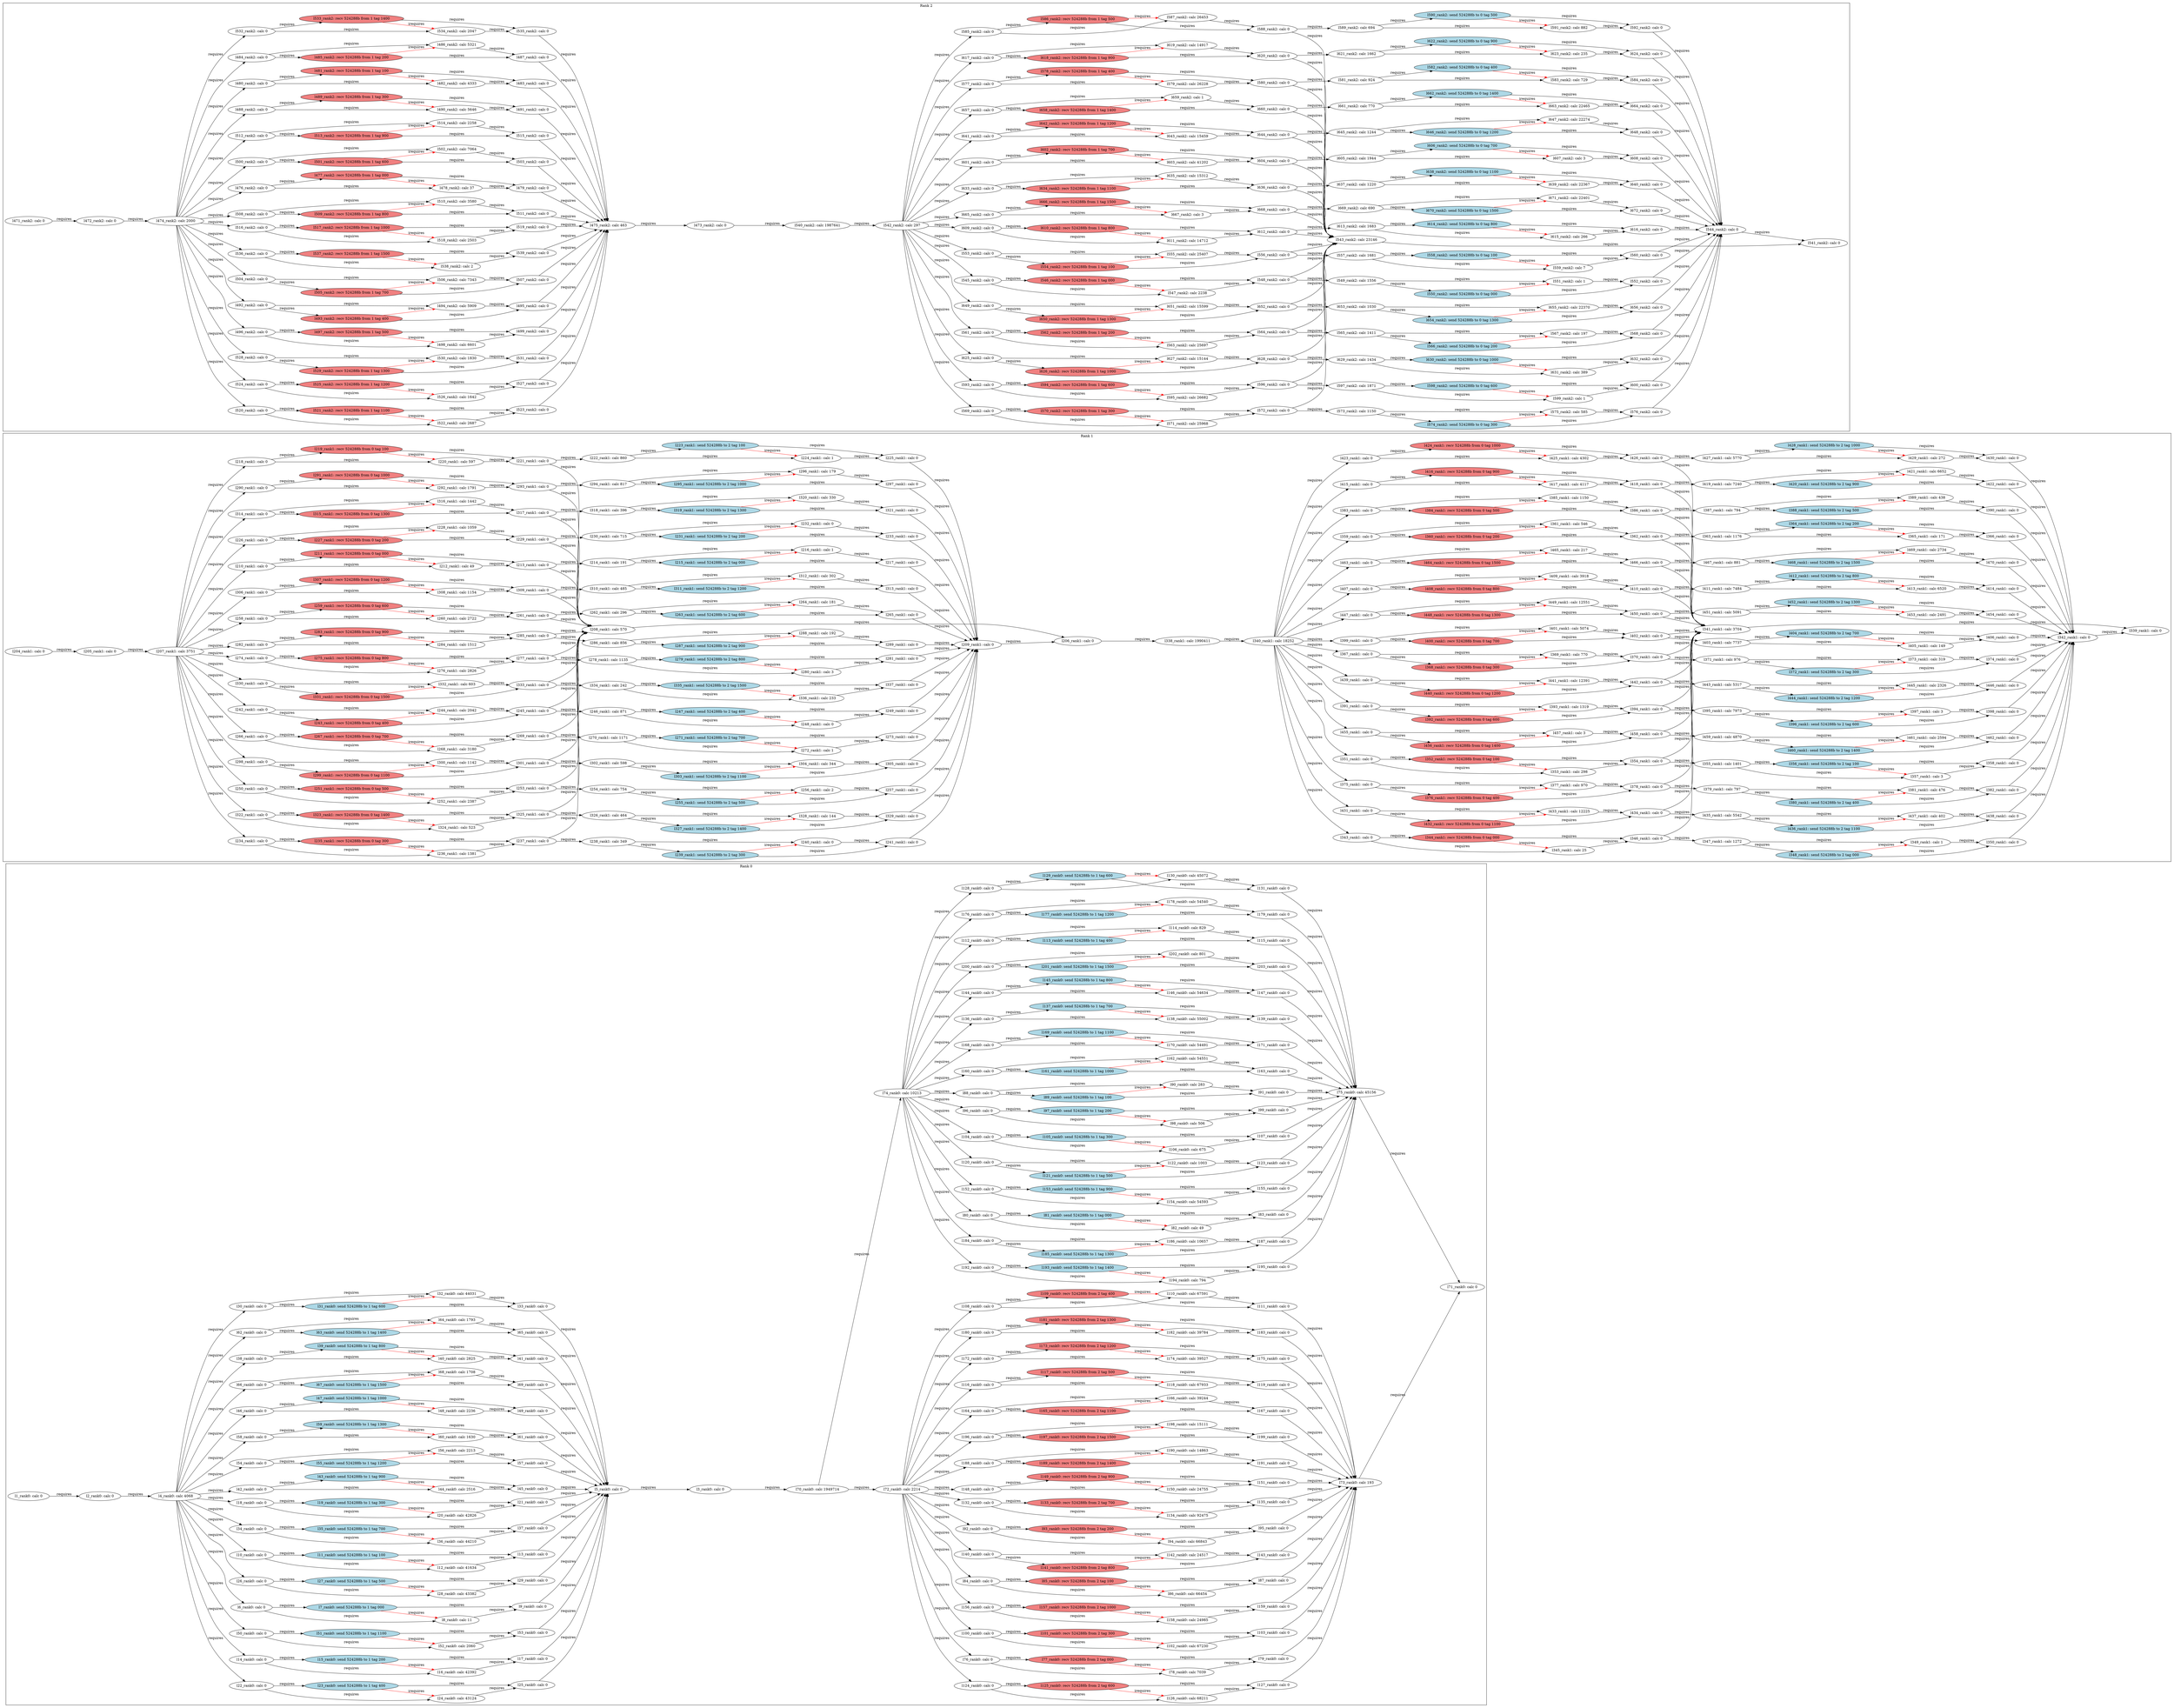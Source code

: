 digraph G {
    rankdir=LR;
    subgraph "cluster_rank_0" {
        label = "Rank 0";
        "l22_rank0: calc 0" [style=filled, fillcolor="white"];
        "l143_rank0: calc 0" [style=filled, fillcolor="white"];
        "l194_rank0: calc 794" [style=filled, fillcolor="white"];
        "l161_rank0: send 524288b to 1 tag 1000" [style=filled, fillcolor="lightblue"];
        "l134_rank0: calc 92475" [style=filled, fillcolor="white"];
        "l108_rank0: calc 0" [style=filled, fillcolor="white"];
        "l14_rank0: calc 0" [style=filled, fillcolor="white"];
        "l173_rank0: recv 524288b from 2 tag 1200" [style=filled, fillcolor="lightcoral"];
        "l146_rank0: calc 54634" [style=filled, fillcolor="white"];
        "l55_rank0: send 524288b to 1 tag 1200" [style=filled, fillcolor="lightblue"];
        "l115_rank0: calc 0" [style=filled, fillcolor="white"];
        "l123_rank0: calc 0" [style=filled, fillcolor="white"];
        "l11_rank0: send 524288b to 1 tag 100" [style=filled, fillcolor="lightblue"];
        "l124_rank0: calc 0" [style=filled, fillcolor="white"];
        "l158_rank0: calc 24985" [style=filled, fillcolor="white"];
        "l70_rank0: calc 1949714" [style=filled, fillcolor="white"];
        "l102_rank0: calc 67230" [style=filled, fillcolor="white"];
        "l150_rank0: calc 24755" [style=filled, fillcolor="white"];
        "l167_rank0: calc 0" [style=filled, fillcolor="white"];
        "l139_rank0: calc 0" [style=filled, fillcolor="white"];
        "l50_rank0: calc 0" [style=filled, fillcolor="white"];
        "l95_rank0: calc 0" [style=filled, fillcolor="white"];
        "l17_rank0: calc 0" [style=filled, fillcolor="white"];
        "l2_rank0: calc 0" [style=filled, fillcolor="white"];
        "l57_rank0: calc 0" [style=filled, fillcolor="white"];
        "l86_rank0: calc 66454" [style=filled, fillcolor="white"];
        "l128_rank0: calc 0" [style=filled, fillcolor="white"];
        "l12_rank0: calc 41634" [style=filled, fillcolor="white"];
        "l31_rank0: send 524288b to 1 tag 600" [style=filled, fillcolor="lightblue"];
        "l174_rank0: calc 39527" [style=filled, fillcolor="white"];
        "l141_rank0: recv 524288b from 2 tag 800" [style=filled, fillcolor="lightcoral"];
        "l6_rank0: calc 0" [style=filled, fillcolor="white"];
        "l191_rank0: calc 0" [style=filled, fillcolor="white"];
        "l35_rank0: send 524288b to 1 tag 700" [style=filled, fillcolor="lightblue"];
        "l155_rank0: calc 0" [style=filled, fillcolor="white"];
        "l193_rank0: send 524288b to 1 tag 1400" [style=filled, fillcolor="lightblue"];
        "l63_rank0: send 524288b to 1 tag 1400" [style=filled, fillcolor="lightblue"];
        "l26_rank0: calc 0" [style=filled, fillcolor="white"];
        "l10_rank0: calc 0" [style=filled, fillcolor="white"];
        "l40_rank0: calc 2825" [style=filled, fillcolor="white"];
        "l34_rank0: calc 0" [style=filled, fillcolor="white"];
        "l135_rank0: calc 0" [style=filled, fillcolor="white"];
        "l56_rank0: calc 2213" [style=filled, fillcolor="white"];
        "l138_rank0: calc 55002" [style=filled, fillcolor="white"];
        "l201_rank0: send 524288b to 1 tag 1500" [style=filled, fillcolor="lightblue"];
        "l169_rank0: send 524288b to 1 tag 1100" [style=filled, fillcolor="lightblue"];
        "l145_rank0: send 524288b to 1 tag 800" [style=filled, fillcolor="lightblue"];
        "l53_rank0: calc 0" [style=filled, fillcolor="white"];
        "l121_rank0: send 524288b to 1 tag 500" [style=filled, fillcolor="lightblue"];
        "l76_rank0: calc 0" [style=filled, fillcolor="white"];
        "l20_rank0: calc 42826" [style=filled, fillcolor="white"];
        "l100_rank0: calc 0" [style=filled, fillcolor="white"];
        "l122_rank0: calc 1003" [style=filled, fillcolor="white"];
        "l156_rank0: calc 0" [style=filled, fillcolor="white"];
        "l44_rank0: calc 2516" [style=filled, fillcolor="white"];
        "l147_rank0: calc 0" [style=filled, fillcolor="white"];
        "l185_rank0: send 524288b to 1 tag 1300" [style=filled, fillcolor="lightblue"];
        "l203_rank0: calc 0" [style=filled, fillcolor="white"];
        "l84_rank0: calc 0" [style=filled, fillcolor="white"];
        "l187_rank0: calc 0" [style=filled, fillcolor="white"];
        "l192_rank0: calc 0" [style=filled, fillcolor="white"];
        "l73_rank0: calc 193" [style=filled, fillcolor="white"];
        "l18_rank0: calc 0" [style=filled, fillcolor="white"];
        "l140_rank0: calc 0" [style=filled, fillcolor="white"];
        "l47_rank0: send 524288b to 1 tag 1000" [style=filled, fillcolor="lightblue"];
        "l92_rank0: calc 0" [style=filled, fillcolor="white"];
        "l42_rank0: calc 0" [style=filled, fillcolor="white"];
        "l154_rank0: calc 54593" [style=filled, fillcolor="white"];
        "l52_rank0: calc 2060" [style=filled, fillcolor="white"];
        "l130_rank0: calc 45072" [style=filled, fillcolor="white"];
        "l202_rank0: calc 801" [style=filled, fillcolor="white"];
        "l184_rank0: calc 0" [style=filled, fillcolor="white"];
        "l43_rank0: send 524288b to 1 tag 900" [style=filled, fillcolor="lightblue"];
        "l54_rank0: calc 0" [style=filled, fillcolor="white"];
        "l186_rank0: calc 10657" [style=filled, fillcolor="white"];
        "l126_rank0: calc 68211" [style=filled, fillcolor="white"];
        "l4_rank0: calc 4068" [style=filled, fillcolor="white"];
        "l132_rank0: calc 0" [style=filled, fillcolor="white"];
        "l29_rank0: calc 0" [style=filled, fillcolor="white"];
        "l119_rank0: calc 0" [style=filled, fillcolor="white"];
        "l75_rank0: calc 45156" [style=filled, fillcolor="white"];
        "l94_rank0: calc 66843" [style=filled, fillcolor="white"];
        "l179_rank0: calc 0" [style=filled, fillcolor="white"];
        "l183_rank0: calc 0" [style=filled, fillcolor="white"];
        "l113_rank0: send 524288b to 1 tag 400" [style=filled, fillcolor="lightblue"];
        "l177_rank0: send 524288b to 1 tag 1200" [style=filled, fillcolor="lightblue"];
        "l58_rank0: calc 0" [style=filled, fillcolor="white"];
        "l178_rank0: calc 54540" [style=filled, fillcolor="white"];
        "l148_rank0: calc 0" [style=filled, fillcolor="white"];
        "l89_rank0: send 524288b to 1 tag 100" [style=filled, fillcolor="lightblue"];
        "l46_rank0: calc 0" [style=filled, fillcolor="white"];
        "l82_rank0: calc 49" [style=filled, fillcolor="white"];
        "l188_rank0: calc 0" [style=filled, fillcolor="white"];
        "l91_rank0: calc 0" [style=filled, fillcolor="white"];
        "l41_rank0: calc 0" [style=filled, fillcolor="white"];
        "l39_rank0: send 524288b to 1 tag 800" [style=filled, fillcolor="lightblue"];
        "l87_rank0: calc 0" [style=filled, fillcolor="white"];
        "l131_rank0: calc 0" [style=filled, fillcolor="white"];
        "l170_rank0: calc 54491" [style=filled, fillcolor="white"];
        "l71_rank0: calc 0" [style=filled, fillcolor="white"];
        "l159_rank0: calc 0" [style=filled, fillcolor="white"];
        "l72_rank0: calc 2214" [style=filled, fillcolor="white"];
        "l80_rank0: calc 0" [style=filled, fillcolor="white"];
        "l74_rank0: calc 10213" [style=filled, fillcolor="white"];
        "l197_rank0: recv 524288b from 2 tag 1500" [style=filled, fillcolor="lightcoral"];
        "l25_rank0: calc 0" [style=filled, fillcolor="white"];
        "l163_rank0: calc 0" [style=filled, fillcolor="white"];
        "l21_rank0: calc 0" [style=filled, fillcolor="white"];
        "l90_rank0: calc 283" [style=filled, fillcolor="white"];
        "l196_rank0: calc 0" [style=filled, fillcolor="white"];
        "l69_rank0: calc 0" [style=filled, fillcolor="white"];
        "l151_rank0: calc 0" [style=filled, fillcolor="white"];
        "l36_rank0: calc 44210" [style=filled, fillcolor="white"];
        "l48_rank0: calc 2236" [style=filled, fillcolor="white"];
        "l65_rank0: calc 0" [style=filled, fillcolor="white"];
        "l66_rank0: calc 0" [style=filled, fillcolor="white"];
        "l111_rank0: calc 0" [style=filled, fillcolor="white"];
        "l60_rank0: calc 1630" [style=filled, fillcolor="white"];
        "l28_rank0: calc 43382" [style=filled, fillcolor="white"];
        "l33_rank0: calc 0" [style=filled, fillcolor="white"];
        "l24_rank0: calc 43124" [style=filled, fillcolor="white"];
        "l129_rank0: send 524288b to 1 tag 600" [style=filled, fillcolor="lightblue"];
        "l8_rank0: calc 11" [style=filled, fillcolor="white"];
        "l153_rank0: send 524288b to 1 tag 900" [style=filled, fillcolor="lightblue"];
        "l77_rank0: recv 524288b from 2 tag 000" [style=filled, fillcolor="lightcoral"];
        "l85_rank0: recv 524288b from 2 tag 100" [style=filled, fillcolor="lightcoral"];
        "l118_rank0: calc 67933" [style=filled, fillcolor="white"];
        "l152_rank0: calc 0" [style=filled, fillcolor="white"];
        "l182_rank0: calc 39784" [style=filled, fillcolor="white"];
        "l38_rank0: calc 0" [style=filled, fillcolor="white"];
        "l165_rank0: recv 524288b from 2 tag 1100" [style=filled, fillcolor="lightcoral"];
        "l78_rank0: calc 7039" [style=filled, fillcolor="white"];
        "l64_rank0: calc 1793" [style=filled, fillcolor="white"];
        "l99_rank0: calc 0" [style=filled, fillcolor="white"];
        "l110_rank0: calc 67591" [style=filled, fillcolor="white"];
        "l137_rank0: send 524288b to 1 tag 700" [style=filled, fillcolor="lightblue"];
        "l127_rank0: calc 0" [style=filled, fillcolor="white"];
        "l120_rank0: calc 0" [style=filled, fillcolor="white"];
        "l16_rank0: calc 42392" [style=filled, fillcolor="white"];
        "l7_rank0: send 524288b to 1 tag 000" [style=filled, fillcolor="lightblue"];
        "l104_rank0: calc 0" [style=filled, fillcolor="white"];
        "l199_rank0: calc 0" [style=filled, fillcolor="white"];
        "l27_rank0: send 524288b to 1 tag 500" [style=filled, fillcolor="lightblue"];
        "l189_rank0: recv 524288b from 2 tag 1400" [style=filled, fillcolor="lightcoral"];
        "l157_rank0: recv 524288b from 2 tag 1000" [style=filled, fillcolor="lightcoral"];
        "l32_rank0: calc 44031" [style=filled, fillcolor="white"];
        "l96_rank0: calc 0" [style=filled, fillcolor="white"];
        "l109_rank0: recv 524288b from 2 tag 400" [style=filled, fillcolor="lightcoral"];
        "l164_rank0: calc 0" [style=filled, fillcolor="white"];
        "l88_rank0: calc 0" [style=filled, fillcolor="white"];
        "l149_rank0: recv 524288b from 2 tag 900" [style=filled, fillcolor="lightcoral"];
        "l81_rank0: send 524288b to 1 tag 000" [style=filled, fillcolor="lightblue"];
        "l142_rank0: calc 24517" [style=filled, fillcolor="white"];
        "l160_rank0: calc 0" [style=filled, fillcolor="white"];
        "l168_rank0: calc 0" [style=filled, fillcolor="white"];
        "l181_rank0: recv 524288b from 2 tag 1300" [style=filled, fillcolor="lightcoral"];
        "l190_rank0: calc 14863" [style=filled, fillcolor="white"];
        "l45_rank0: calc 0" [style=filled, fillcolor="white"];
        "l13_rank0: calc 0" [style=filled, fillcolor="white"];
        "l83_rank0: calc 0" [style=filled, fillcolor="white"];
        "l98_rank0: calc 506" [style=filled, fillcolor="white"];
        "l166_rank0: calc 39244" [style=filled, fillcolor="white"];
        "l133_rank0: recv 524288b from 2 tag 700" [style=filled, fillcolor="lightcoral"];
        "l116_rank0: calc 0" [style=filled, fillcolor="white"];
        "l59_rank0: send 524288b to 1 tag 1300" [style=filled, fillcolor="lightblue"];
        "l37_rank0: calc 0" [style=filled, fillcolor="white"];
        "l15_rank0: send 524288b to 1 tag 200" [style=filled, fillcolor="lightblue"];
        "l136_rank0: calc 0" [style=filled, fillcolor="white"];
        "l51_rank0: send 524288b to 1 tag 1100" [style=filled, fillcolor="lightblue"];
        "l9_rank0: calc 0" [style=filled, fillcolor="white"];
        "l79_rank0: calc 0" [style=filled, fillcolor="white"];
        "l3_rank0: calc 0" [style=filled, fillcolor="white"];
        "l62_rank0: calc 0" [style=filled, fillcolor="white"];
        "l106_rank0: calc 675" [style=filled, fillcolor="white"];
        "l103_rank0: calc 0" [style=filled, fillcolor="white"];
        "l125_rank0: recv 524288b from 2 tag 600" [style=filled, fillcolor="lightcoral"];
        "l162_rank0: calc 54551" [style=filled, fillcolor="white"];
        "l172_rank0: calc 0" [style=filled, fillcolor="white"];
        "l198_rank0: calc 15111" [style=filled, fillcolor="white"];
        "l19_rank0: send 524288b to 1 tag 300" [style=filled, fillcolor="lightblue"];
        "l105_rank0: send 524288b to 1 tag 300" [style=filled, fillcolor="lightblue"];
        "l144_rank0: calc 0" [style=filled, fillcolor="white"];
        "l171_rank0: calc 0" [style=filled, fillcolor="white"];
        "l200_rank0: calc 0" [style=filled, fillcolor="white"];
        "l5_rank0: calc 0" [style=filled, fillcolor="white"];
        "l112_rank0: calc 0" [style=filled, fillcolor="white"];
        "l67_rank0: send 524288b to 1 tag 1500" [style=filled, fillcolor="lightblue"];
        "l176_rank0: calc 0" [style=filled, fillcolor="white"];
        "l23_rank0: send 524288b to 1 tag 400" [style=filled, fillcolor="lightblue"];
        "l117_rank0: recv 524288b from 2 tag 500" [style=filled, fillcolor="lightcoral"];
        "l61_rank0: calc 0" [style=filled, fillcolor="white"];
        "l195_rank0: calc 0" [style=filled, fillcolor="white"];
        "l30_rank0: calc 0" [style=filled, fillcolor="white"];
        "l93_rank0: recv 524288b from 2 tag 200" [style=filled, fillcolor="lightcoral"];
        "l180_rank0: calc 0" [style=filled, fillcolor="white"];
        "l97_rank0: send 524288b to 1 tag 200" [style=filled, fillcolor="lightblue"];
        "l1_rank0: calc 0" [style=filled, fillcolor="white"];
        "l107_rank0: calc 0" [style=filled, fillcolor="white"];
        "l101_rank0: recv 524288b from 2 tag 300" [style=filled, fillcolor="lightcoral"];
        "l175_rank0: calc 0" [style=filled, fillcolor="white"];
        "l114_rank0: calc 829" [style=filled, fillcolor="white"];
        "l68_rank0: calc 1708" [style=filled, fillcolor="white"];
        "l49_rank0: calc 0" [style=filled, fillcolor="white"];
        "l1_rank0: calc 0" -> "l2_rank0: calc 0" [label="requires", color="black"];
        "l2_rank0: calc 0" -> "l4_rank0: calc 4068" [label="requires", color="black"];
        "l5_rank0: calc 0" -> "l3_rank0: calc 0" [label="requires", color="black"];
        "l4_rank0: calc 4068" -> "l6_rank0: calc 0" [label="requires", color="black"];
        "l6_rank0: calc 0" -> "l7_rank0: send 524288b to 1 tag 000" [label="requires", color="black"];
        "l6_rank0: calc 0" -> "l8_rank0: calc 11" [label="requires", color="black"];
        "l7_rank0: send 524288b to 1 tag 000" -> "l8_rank0: calc 11" [label="irequires", color="red"];
        "l8_rank0: calc 11" -> "l9_rank0: calc 0" [label="requires", color="black"];
        "l7_rank0: send 524288b to 1 tag 000" -> "l9_rank0: calc 0" [label="requires", color="black"];
        "l9_rank0: calc 0" -> "l5_rank0: calc 0" [label="requires", color="black"];
        "l4_rank0: calc 4068" -> "l10_rank0: calc 0" [label="requires", color="black"];
        "l10_rank0: calc 0" -> "l11_rank0: send 524288b to 1 tag 100" [label="requires", color="black"];
        "l10_rank0: calc 0" -> "l12_rank0: calc 41634" [label="requires", color="black"];
        "l11_rank0: send 524288b to 1 tag 100" -> "l12_rank0: calc 41634" [label="irequires", color="red"];
        "l12_rank0: calc 41634" -> "l13_rank0: calc 0" [label="requires", color="black"];
        "l11_rank0: send 524288b to 1 tag 100" -> "l13_rank0: calc 0" [label="requires", color="black"];
        "l13_rank0: calc 0" -> "l5_rank0: calc 0" [label="requires", color="black"];
        "l4_rank0: calc 4068" -> "l14_rank0: calc 0" [label="requires", color="black"];
        "l14_rank0: calc 0" -> "l15_rank0: send 524288b to 1 tag 200" [label="requires", color="black"];
        "l14_rank0: calc 0" -> "l16_rank0: calc 42392" [label="requires", color="black"];
        "l15_rank0: send 524288b to 1 tag 200" -> "l16_rank0: calc 42392" [label="irequires", color="red"];
        "l16_rank0: calc 42392" -> "l17_rank0: calc 0" [label="requires", color="black"];
        "l15_rank0: send 524288b to 1 tag 200" -> "l17_rank0: calc 0" [label="requires", color="black"];
        "l17_rank0: calc 0" -> "l5_rank0: calc 0" [label="requires", color="black"];
        "l4_rank0: calc 4068" -> "l18_rank0: calc 0" [label="requires", color="black"];
        "l18_rank0: calc 0" -> "l19_rank0: send 524288b to 1 tag 300" [label="requires", color="black"];
        "l18_rank0: calc 0" -> "l20_rank0: calc 42826" [label="requires", color="black"];
        "l19_rank0: send 524288b to 1 tag 300" -> "l20_rank0: calc 42826" [label="irequires", color="red"];
        "l20_rank0: calc 42826" -> "l21_rank0: calc 0" [label="requires", color="black"];
        "l19_rank0: send 524288b to 1 tag 300" -> "l21_rank0: calc 0" [label="requires", color="black"];
        "l21_rank0: calc 0" -> "l5_rank0: calc 0" [label="requires", color="black"];
        "l4_rank0: calc 4068" -> "l22_rank0: calc 0" [label="requires", color="black"];
        "l22_rank0: calc 0" -> "l23_rank0: send 524288b to 1 tag 400" [label="requires", color="black"];
        "l22_rank0: calc 0" -> "l24_rank0: calc 43124" [label="requires", color="black"];
        "l23_rank0: send 524288b to 1 tag 400" -> "l24_rank0: calc 43124" [label="irequires", color="red"];
        "l24_rank0: calc 43124" -> "l25_rank0: calc 0" [label="requires", color="black"];
        "l23_rank0: send 524288b to 1 tag 400" -> "l25_rank0: calc 0" [label="requires", color="black"];
        "l25_rank0: calc 0" -> "l5_rank0: calc 0" [label="requires", color="black"];
        "l4_rank0: calc 4068" -> "l26_rank0: calc 0" [label="requires", color="black"];
        "l26_rank0: calc 0" -> "l27_rank0: send 524288b to 1 tag 500" [label="requires", color="black"];
        "l26_rank0: calc 0" -> "l28_rank0: calc 43382" [label="requires", color="black"];
        "l27_rank0: send 524288b to 1 tag 500" -> "l28_rank0: calc 43382" [label="irequires", color="red"];
        "l28_rank0: calc 43382" -> "l29_rank0: calc 0" [label="requires", color="black"];
        "l27_rank0: send 524288b to 1 tag 500" -> "l29_rank0: calc 0" [label="requires", color="black"];
        "l29_rank0: calc 0" -> "l5_rank0: calc 0" [label="requires", color="black"];
        "l4_rank0: calc 4068" -> "l30_rank0: calc 0" [label="requires", color="black"];
        "l30_rank0: calc 0" -> "l31_rank0: send 524288b to 1 tag 600" [label="requires", color="black"];
        "l30_rank0: calc 0" -> "l32_rank0: calc 44031" [label="requires", color="black"];
        "l31_rank0: send 524288b to 1 tag 600" -> "l32_rank0: calc 44031" [label="irequires", color="red"];
        "l32_rank0: calc 44031" -> "l33_rank0: calc 0" [label="requires", color="black"];
        "l31_rank0: send 524288b to 1 tag 600" -> "l33_rank0: calc 0" [label="requires", color="black"];
        "l33_rank0: calc 0" -> "l5_rank0: calc 0" [label="requires", color="black"];
        "l4_rank0: calc 4068" -> "l34_rank0: calc 0" [label="requires", color="black"];
        "l34_rank0: calc 0" -> "l35_rank0: send 524288b to 1 tag 700" [label="requires", color="black"];
        "l34_rank0: calc 0" -> "l36_rank0: calc 44210" [label="requires", color="black"];
        "l35_rank0: send 524288b to 1 tag 700" -> "l36_rank0: calc 44210" [label="irequires", color="red"];
        "l36_rank0: calc 44210" -> "l37_rank0: calc 0" [label="requires", color="black"];
        "l35_rank0: send 524288b to 1 tag 700" -> "l37_rank0: calc 0" [label="requires", color="black"];
        "l37_rank0: calc 0" -> "l5_rank0: calc 0" [label="requires", color="black"];
        "l4_rank0: calc 4068" -> "l38_rank0: calc 0" [label="requires", color="black"];
        "l38_rank0: calc 0" -> "l39_rank0: send 524288b to 1 tag 800" [label="requires", color="black"];
        "l38_rank0: calc 0" -> "l40_rank0: calc 2825" [label="requires", color="black"];
        "l39_rank0: send 524288b to 1 tag 800" -> "l40_rank0: calc 2825" [label="irequires", color="red"];
        "l40_rank0: calc 2825" -> "l41_rank0: calc 0" [label="requires", color="black"];
        "l39_rank0: send 524288b to 1 tag 800" -> "l41_rank0: calc 0" [label="requires", color="black"];
        "l41_rank0: calc 0" -> "l5_rank0: calc 0" [label="requires", color="black"];
        "l4_rank0: calc 4068" -> "l42_rank0: calc 0" [label="requires", color="black"];
        "l42_rank0: calc 0" -> "l43_rank0: send 524288b to 1 tag 900" [label="requires", color="black"];
        "l42_rank0: calc 0" -> "l44_rank0: calc 2516" [label="requires", color="black"];
        "l43_rank0: send 524288b to 1 tag 900" -> "l44_rank0: calc 2516" [label="irequires", color="red"];
        "l44_rank0: calc 2516" -> "l45_rank0: calc 0" [label="requires", color="black"];
        "l43_rank0: send 524288b to 1 tag 900" -> "l45_rank0: calc 0" [label="requires", color="black"];
        "l45_rank0: calc 0" -> "l5_rank0: calc 0" [label="requires", color="black"];
        "l4_rank0: calc 4068" -> "l46_rank0: calc 0" [label="requires", color="black"];
        "l46_rank0: calc 0" -> "l47_rank0: send 524288b to 1 tag 1000" [label="requires", color="black"];
        "l46_rank0: calc 0" -> "l48_rank0: calc 2236" [label="requires", color="black"];
        "l47_rank0: send 524288b to 1 tag 1000" -> "l48_rank0: calc 2236" [label="irequires", color="red"];
        "l48_rank0: calc 2236" -> "l49_rank0: calc 0" [label="requires", color="black"];
        "l47_rank0: send 524288b to 1 tag 1000" -> "l49_rank0: calc 0" [label="requires", color="black"];
        "l49_rank0: calc 0" -> "l5_rank0: calc 0" [label="requires", color="black"];
        "l4_rank0: calc 4068" -> "l50_rank0: calc 0" [label="requires", color="black"];
        "l50_rank0: calc 0" -> "l51_rank0: send 524288b to 1 tag 1100" [label="requires", color="black"];
        "l50_rank0: calc 0" -> "l52_rank0: calc 2060" [label="requires", color="black"];
        "l51_rank0: send 524288b to 1 tag 1100" -> "l52_rank0: calc 2060" [label="irequires", color="red"];
        "l52_rank0: calc 2060" -> "l53_rank0: calc 0" [label="requires", color="black"];
        "l51_rank0: send 524288b to 1 tag 1100" -> "l53_rank0: calc 0" [label="requires", color="black"];
        "l53_rank0: calc 0" -> "l5_rank0: calc 0" [label="requires", color="black"];
        "l4_rank0: calc 4068" -> "l54_rank0: calc 0" [label="requires", color="black"];
        "l54_rank0: calc 0" -> "l55_rank0: send 524288b to 1 tag 1200" [label="requires", color="black"];
        "l54_rank0: calc 0" -> "l56_rank0: calc 2213" [label="requires", color="black"];
        "l55_rank0: send 524288b to 1 tag 1200" -> "l56_rank0: calc 2213" [label="irequires", color="red"];
        "l56_rank0: calc 2213" -> "l57_rank0: calc 0" [label="requires", color="black"];
        "l55_rank0: send 524288b to 1 tag 1200" -> "l57_rank0: calc 0" [label="requires", color="black"];
        "l57_rank0: calc 0" -> "l5_rank0: calc 0" [label="requires", color="black"];
        "l4_rank0: calc 4068" -> "l58_rank0: calc 0" [label="requires", color="black"];
        "l58_rank0: calc 0" -> "l59_rank0: send 524288b to 1 tag 1300" [label="requires", color="black"];
        "l58_rank0: calc 0" -> "l60_rank0: calc 1630" [label="requires", color="black"];
        "l59_rank0: send 524288b to 1 tag 1300" -> "l60_rank0: calc 1630" [label="irequires", color="red"];
        "l60_rank0: calc 1630" -> "l61_rank0: calc 0" [label="requires", color="black"];
        "l59_rank0: send 524288b to 1 tag 1300" -> "l61_rank0: calc 0" [label="requires", color="black"];
        "l61_rank0: calc 0" -> "l5_rank0: calc 0" [label="requires", color="black"];
        "l4_rank0: calc 4068" -> "l62_rank0: calc 0" [label="requires", color="black"];
        "l62_rank0: calc 0" -> "l63_rank0: send 524288b to 1 tag 1400" [label="requires", color="black"];
        "l62_rank0: calc 0" -> "l64_rank0: calc 1793" [label="requires", color="black"];
        "l63_rank0: send 524288b to 1 tag 1400" -> "l64_rank0: calc 1793" [label="irequires", color="red"];
        "l64_rank0: calc 1793" -> "l65_rank0: calc 0" [label="requires", color="black"];
        "l63_rank0: send 524288b to 1 tag 1400" -> "l65_rank0: calc 0" [label="requires", color="black"];
        "l65_rank0: calc 0" -> "l5_rank0: calc 0" [label="requires", color="black"];
        "l4_rank0: calc 4068" -> "l66_rank0: calc 0" [label="requires", color="black"];
        "l66_rank0: calc 0" -> "l67_rank0: send 524288b to 1 tag 1500" [label="requires", color="black"];
        "l66_rank0: calc 0" -> "l68_rank0: calc 1708" [label="requires", color="black"];
        "l67_rank0: send 524288b to 1 tag 1500" -> "l68_rank0: calc 1708" [label="irequires", color="red"];
        "l68_rank0: calc 1708" -> "l69_rank0: calc 0" [label="requires", color="black"];
        "l67_rank0: send 524288b to 1 tag 1500" -> "l69_rank0: calc 0" [label="requires", color="black"];
        "l69_rank0: calc 0" -> "l5_rank0: calc 0" [label="requires", color="black"];
        "l3_rank0: calc 0" -> "l70_rank0: calc 1949714" [label="requires", color="black"];
        "l70_rank0: calc 1949714" -> "l72_rank0: calc 2214" [label="requires", color="black"];
        "l73_rank0: calc 193" -> "l71_rank0: calc 0" [label="requires", color="black"];
        "l70_rank0: calc 1949714" -> "l74_rank0: calc 10213" [label="requires", color="black"];
        "l75_rank0: calc 45156" -> "l71_rank0: calc 0" [label="requires", color="black"];
        "l72_rank0: calc 2214" -> "l76_rank0: calc 0" [label="requires", color="black"];
        "l76_rank0: calc 0" -> "l77_rank0: recv 524288b from 2 tag 000" [label="requires", color="black"];
        "l76_rank0: calc 0" -> "l78_rank0: calc 7039" [label="requires", color="black"];
        "l77_rank0: recv 524288b from 2 tag 000" -> "l78_rank0: calc 7039" [label="irequires", color="red"];
        "l78_rank0: calc 7039" -> "l79_rank0: calc 0" [label="requires", color="black"];
        "l77_rank0: recv 524288b from 2 tag 000" -> "l79_rank0: calc 0" [label="requires", color="black"];
        "l79_rank0: calc 0" -> "l73_rank0: calc 193" [label="requires", color="black"];
        "l74_rank0: calc 10213" -> "l80_rank0: calc 0" [label="requires", color="black"];
        "l80_rank0: calc 0" -> "l81_rank0: send 524288b to 1 tag 000" [label="requires", color="black"];
        "l80_rank0: calc 0" -> "l82_rank0: calc 49" [label="requires", color="black"];
        "l81_rank0: send 524288b to 1 tag 000" -> "l82_rank0: calc 49" [label="irequires", color="red"];
        "l82_rank0: calc 49" -> "l83_rank0: calc 0" [label="requires", color="black"];
        "l81_rank0: send 524288b to 1 tag 000" -> "l83_rank0: calc 0" [label="requires", color="black"];
        "l83_rank0: calc 0" -> "l75_rank0: calc 45156" [label="requires", color="black"];
        "l72_rank0: calc 2214" -> "l84_rank0: calc 0" [label="requires", color="black"];
        "l84_rank0: calc 0" -> "l85_rank0: recv 524288b from 2 tag 100" [label="requires", color="black"];
        "l84_rank0: calc 0" -> "l86_rank0: calc 66454" [label="requires", color="black"];
        "l85_rank0: recv 524288b from 2 tag 100" -> "l86_rank0: calc 66454" [label="irequires", color="red"];
        "l86_rank0: calc 66454" -> "l87_rank0: calc 0" [label="requires", color="black"];
        "l85_rank0: recv 524288b from 2 tag 100" -> "l87_rank0: calc 0" [label="requires", color="black"];
        "l87_rank0: calc 0" -> "l73_rank0: calc 193" [label="requires", color="black"];
        "l74_rank0: calc 10213" -> "l88_rank0: calc 0" [label="requires", color="black"];
        "l88_rank0: calc 0" -> "l89_rank0: send 524288b to 1 tag 100" [label="requires", color="black"];
        "l88_rank0: calc 0" -> "l90_rank0: calc 283" [label="requires", color="black"];
        "l89_rank0: send 524288b to 1 tag 100" -> "l90_rank0: calc 283" [label="irequires", color="red"];
        "l90_rank0: calc 283" -> "l91_rank0: calc 0" [label="requires", color="black"];
        "l89_rank0: send 524288b to 1 tag 100" -> "l91_rank0: calc 0" [label="requires", color="black"];
        "l91_rank0: calc 0" -> "l75_rank0: calc 45156" [label="requires", color="black"];
        "l72_rank0: calc 2214" -> "l92_rank0: calc 0" [label="requires", color="black"];
        "l92_rank0: calc 0" -> "l93_rank0: recv 524288b from 2 tag 200" [label="requires", color="black"];
        "l92_rank0: calc 0" -> "l94_rank0: calc 66843" [label="requires", color="black"];
        "l93_rank0: recv 524288b from 2 tag 200" -> "l94_rank0: calc 66843" [label="irequires", color="red"];
        "l94_rank0: calc 66843" -> "l95_rank0: calc 0" [label="requires", color="black"];
        "l93_rank0: recv 524288b from 2 tag 200" -> "l95_rank0: calc 0" [label="requires", color="black"];
        "l95_rank0: calc 0" -> "l73_rank0: calc 193" [label="requires", color="black"];
        "l74_rank0: calc 10213" -> "l96_rank0: calc 0" [label="requires", color="black"];
        "l96_rank0: calc 0" -> "l97_rank0: send 524288b to 1 tag 200" [label="requires", color="black"];
        "l96_rank0: calc 0" -> "l98_rank0: calc 506" [label="requires", color="black"];
        "l97_rank0: send 524288b to 1 tag 200" -> "l98_rank0: calc 506" [label="irequires", color="red"];
        "l98_rank0: calc 506" -> "l99_rank0: calc 0" [label="requires", color="black"];
        "l97_rank0: send 524288b to 1 tag 200" -> "l99_rank0: calc 0" [label="requires", color="black"];
        "l99_rank0: calc 0" -> "l75_rank0: calc 45156" [label="requires", color="black"];
        "l72_rank0: calc 2214" -> "l100_rank0: calc 0" [label="requires", color="black"];
        "l100_rank0: calc 0" -> "l101_rank0: recv 524288b from 2 tag 300" [label="requires", color="black"];
        "l100_rank0: calc 0" -> "l102_rank0: calc 67230" [label="requires", color="black"];
        "l101_rank0: recv 524288b from 2 tag 300" -> "l102_rank0: calc 67230" [label="irequires", color="red"];
        "l102_rank0: calc 67230" -> "l103_rank0: calc 0" [label="requires", color="black"];
        "l101_rank0: recv 524288b from 2 tag 300" -> "l103_rank0: calc 0" [label="requires", color="black"];
        "l103_rank0: calc 0" -> "l73_rank0: calc 193" [label="requires", color="black"];
        "l74_rank0: calc 10213" -> "l104_rank0: calc 0" [label="requires", color="black"];
        "l104_rank0: calc 0" -> "l105_rank0: send 524288b to 1 tag 300" [label="requires", color="black"];
        "l104_rank0: calc 0" -> "l106_rank0: calc 675" [label="requires", color="black"];
        "l105_rank0: send 524288b to 1 tag 300" -> "l106_rank0: calc 675" [label="irequires", color="red"];
        "l106_rank0: calc 675" -> "l107_rank0: calc 0" [label="requires", color="black"];
        "l105_rank0: send 524288b to 1 tag 300" -> "l107_rank0: calc 0" [label="requires", color="black"];
        "l107_rank0: calc 0" -> "l75_rank0: calc 45156" [label="requires", color="black"];
        "l72_rank0: calc 2214" -> "l108_rank0: calc 0" [label="requires", color="black"];
        "l108_rank0: calc 0" -> "l109_rank0: recv 524288b from 2 tag 400" [label="requires", color="black"];
        "l108_rank0: calc 0" -> "l110_rank0: calc 67591" [label="requires", color="black"];
        "l109_rank0: recv 524288b from 2 tag 400" -> "l110_rank0: calc 67591" [label="irequires", color="red"];
        "l110_rank0: calc 67591" -> "l111_rank0: calc 0" [label="requires", color="black"];
        "l109_rank0: recv 524288b from 2 tag 400" -> "l111_rank0: calc 0" [label="requires", color="black"];
        "l111_rank0: calc 0" -> "l73_rank0: calc 193" [label="requires", color="black"];
        "l74_rank0: calc 10213" -> "l112_rank0: calc 0" [label="requires", color="black"];
        "l112_rank0: calc 0" -> "l113_rank0: send 524288b to 1 tag 400" [label="requires", color="black"];
        "l112_rank0: calc 0" -> "l114_rank0: calc 829" [label="requires", color="black"];
        "l113_rank0: send 524288b to 1 tag 400" -> "l114_rank0: calc 829" [label="irequires", color="red"];
        "l114_rank0: calc 829" -> "l115_rank0: calc 0" [label="requires", color="black"];
        "l113_rank0: send 524288b to 1 tag 400" -> "l115_rank0: calc 0" [label="requires", color="black"];
        "l115_rank0: calc 0" -> "l75_rank0: calc 45156" [label="requires", color="black"];
        "l72_rank0: calc 2214" -> "l116_rank0: calc 0" [label="requires", color="black"];
        "l116_rank0: calc 0" -> "l117_rank0: recv 524288b from 2 tag 500" [label="requires", color="black"];
        "l116_rank0: calc 0" -> "l118_rank0: calc 67933" [label="requires", color="black"];
        "l117_rank0: recv 524288b from 2 tag 500" -> "l118_rank0: calc 67933" [label="irequires", color="red"];
        "l118_rank0: calc 67933" -> "l119_rank0: calc 0" [label="requires", color="black"];
        "l117_rank0: recv 524288b from 2 tag 500" -> "l119_rank0: calc 0" [label="requires", color="black"];
        "l119_rank0: calc 0" -> "l73_rank0: calc 193" [label="requires", color="black"];
        "l74_rank0: calc 10213" -> "l120_rank0: calc 0" [label="requires", color="black"];
        "l120_rank0: calc 0" -> "l121_rank0: send 524288b to 1 tag 500" [label="requires", color="black"];
        "l120_rank0: calc 0" -> "l122_rank0: calc 1003" [label="requires", color="black"];
        "l121_rank0: send 524288b to 1 tag 500" -> "l122_rank0: calc 1003" [label="irequires", color="red"];
        "l122_rank0: calc 1003" -> "l123_rank0: calc 0" [label="requires", color="black"];
        "l121_rank0: send 524288b to 1 tag 500" -> "l123_rank0: calc 0" [label="requires", color="black"];
        "l123_rank0: calc 0" -> "l75_rank0: calc 45156" [label="requires", color="black"];
        "l72_rank0: calc 2214" -> "l124_rank0: calc 0" [label="requires", color="black"];
        "l124_rank0: calc 0" -> "l125_rank0: recv 524288b from 2 tag 600" [label="requires", color="black"];
        "l124_rank0: calc 0" -> "l126_rank0: calc 68211" [label="requires", color="black"];
        "l125_rank0: recv 524288b from 2 tag 600" -> "l126_rank0: calc 68211" [label="irequires", color="red"];
        "l126_rank0: calc 68211" -> "l127_rank0: calc 0" [label="requires", color="black"];
        "l125_rank0: recv 524288b from 2 tag 600" -> "l127_rank0: calc 0" [label="requires", color="black"];
        "l127_rank0: calc 0" -> "l73_rank0: calc 193" [label="requires", color="black"];
        "l74_rank0: calc 10213" -> "l128_rank0: calc 0" [label="requires", color="black"];
        "l128_rank0: calc 0" -> "l129_rank0: send 524288b to 1 tag 600" [label="requires", color="black"];
        "l128_rank0: calc 0" -> "l130_rank0: calc 45072" [label="requires", color="black"];
        "l129_rank0: send 524288b to 1 tag 600" -> "l130_rank0: calc 45072" [label="irequires", color="red"];
        "l130_rank0: calc 45072" -> "l131_rank0: calc 0" [label="requires", color="black"];
        "l129_rank0: send 524288b to 1 tag 600" -> "l131_rank0: calc 0" [label="requires", color="black"];
        "l131_rank0: calc 0" -> "l75_rank0: calc 45156" [label="requires", color="black"];
        "l72_rank0: calc 2214" -> "l132_rank0: calc 0" [label="requires", color="black"];
        "l132_rank0: calc 0" -> "l133_rank0: recv 524288b from 2 tag 700" [label="requires", color="black"];
        "l132_rank0: calc 0" -> "l134_rank0: calc 92475" [label="requires", color="black"];
        "l133_rank0: recv 524288b from 2 tag 700" -> "l134_rank0: calc 92475" [label="irequires", color="red"];
        "l134_rank0: calc 92475" -> "l135_rank0: calc 0" [label="requires", color="black"];
        "l133_rank0: recv 524288b from 2 tag 700" -> "l135_rank0: calc 0" [label="requires", color="black"];
        "l135_rank0: calc 0" -> "l73_rank0: calc 193" [label="requires", color="black"];
        "l74_rank0: calc 10213" -> "l136_rank0: calc 0" [label="requires", color="black"];
        "l136_rank0: calc 0" -> "l137_rank0: send 524288b to 1 tag 700" [label="requires", color="black"];
        "l136_rank0: calc 0" -> "l138_rank0: calc 55002" [label="requires", color="black"];
        "l137_rank0: send 524288b to 1 tag 700" -> "l138_rank0: calc 55002" [label="irequires", color="red"];
        "l138_rank0: calc 55002" -> "l139_rank0: calc 0" [label="requires", color="black"];
        "l137_rank0: send 524288b to 1 tag 700" -> "l139_rank0: calc 0" [label="requires", color="black"];
        "l139_rank0: calc 0" -> "l75_rank0: calc 45156" [label="requires", color="black"];
        "l72_rank0: calc 2214" -> "l140_rank0: calc 0" [label="requires", color="black"];
        "l140_rank0: calc 0" -> "l141_rank0: recv 524288b from 2 tag 800" [label="requires", color="black"];
        "l140_rank0: calc 0" -> "l142_rank0: calc 24517" [label="requires", color="black"];
        "l141_rank0: recv 524288b from 2 tag 800" -> "l142_rank0: calc 24517" [label="irequires", color="red"];
        "l142_rank0: calc 24517" -> "l143_rank0: calc 0" [label="requires", color="black"];
        "l141_rank0: recv 524288b from 2 tag 800" -> "l143_rank0: calc 0" [label="requires", color="black"];
        "l143_rank0: calc 0" -> "l73_rank0: calc 193" [label="requires", color="black"];
        "l74_rank0: calc 10213" -> "l144_rank0: calc 0" [label="requires", color="black"];
        "l144_rank0: calc 0" -> "l145_rank0: send 524288b to 1 tag 800" [label="requires", color="black"];
        "l144_rank0: calc 0" -> "l146_rank0: calc 54634" [label="requires", color="black"];
        "l145_rank0: send 524288b to 1 tag 800" -> "l146_rank0: calc 54634" [label="irequires", color="red"];
        "l146_rank0: calc 54634" -> "l147_rank0: calc 0" [label="requires", color="black"];
        "l145_rank0: send 524288b to 1 tag 800" -> "l147_rank0: calc 0" [label="requires", color="black"];
        "l147_rank0: calc 0" -> "l75_rank0: calc 45156" [label="requires", color="black"];
        "l72_rank0: calc 2214" -> "l148_rank0: calc 0" [label="requires", color="black"];
        "l148_rank0: calc 0" -> "l149_rank0: recv 524288b from 2 tag 900" [label="requires", color="black"];
        "l148_rank0: calc 0" -> "l150_rank0: calc 24755" [label="requires", color="black"];
        "l149_rank0: recv 524288b from 2 tag 900" -> "l150_rank0: calc 24755" [label="irequires", color="red"];
        "l150_rank0: calc 24755" -> "l151_rank0: calc 0" [label="requires", color="black"];
        "l149_rank0: recv 524288b from 2 tag 900" -> "l151_rank0: calc 0" [label="requires", color="black"];
        "l151_rank0: calc 0" -> "l73_rank0: calc 193" [label="requires", color="black"];
        "l74_rank0: calc 10213" -> "l152_rank0: calc 0" [label="requires", color="black"];
        "l152_rank0: calc 0" -> "l153_rank0: send 524288b to 1 tag 900" [label="requires", color="black"];
        "l152_rank0: calc 0" -> "l154_rank0: calc 54593" [label="requires", color="black"];
        "l153_rank0: send 524288b to 1 tag 900" -> "l154_rank0: calc 54593" [label="irequires", color="red"];
        "l154_rank0: calc 54593" -> "l155_rank0: calc 0" [label="requires", color="black"];
        "l153_rank0: send 524288b to 1 tag 900" -> "l155_rank0: calc 0" [label="requires", color="black"];
        "l155_rank0: calc 0" -> "l75_rank0: calc 45156" [label="requires", color="black"];
        "l72_rank0: calc 2214" -> "l156_rank0: calc 0" [label="requires", color="black"];
        "l156_rank0: calc 0" -> "l157_rank0: recv 524288b from 2 tag 1000" [label="requires", color="black"];
        "l156_rank0: calc 0" -> "l158_rank0: calc 24985" [label="requires", color="black"];
        "l157_rank0: recv 524288b from 2 tag 1000" -> "l158_rank0: calc 24985" [label="irequires", color="red"];
        "l158_rank0: calc 24985" -> "l159_rank0: calc 0" [label="requires", color="black"];
        "l157_rank0: recv 524288b from 2 tag 1000" -> "l159_rank0: calc 0" [label="requires", color="black"];
        "l159_rank0: calc 0" -> "l73_rank0: calc 193" [label="requires", color="black"];
        "l74_rank0: calc 10213" -> "l160_rank0: calc 0" [label="requires", color="black"];
        "l160_rank0: calc 0" -> "l161_rank0: send 524288b to 1 tag 1000" [label="requires", color="black"];
        "l160_rank0: calc 0" -> "l162_rank0: calc 54551" [label="requires", color="black"];
        "l161_rank0: send 524288b to 1 tag 1000" -> "l162_rank0: calc 54551" [label="irequires", color="red"];
        "l162_rank0: calc 54551" -> "l163_rank0: calc 0" [label="requires", color="black"];
        "l161_rank0: send 524288b to 1 tag 1000" -> "l163_rank0: calc 0" [label="requires", color="black"];
        "l163_rank0: calc 0" -> "l75_rank0: calc 45156" [label="requires", color="black"];
        "l72_rank0: calc 2214" -> "l164_rank0: calc 0" [label="requires", color="black"];
        "l164_rank0: calc 0" -> "l165_rank0: recv 524288b from 2 tag 1100" [label="requires", color="black"];
        "l164_rank0: calc 0" -> "l166_rank0: calc 39244" [label="requires", color="black"];
        "l165_rank0: recv 524288b from 2 tag 1100" -> "l166_rank0: calc 39244" [label="irequires", color="red"];
        "l166_rank0: calc 39244" -> "l167_rank0: calc 0" [label="requires", color="black"];
        "l165_rank0: recv 524288b from 2 tag 1100" -> "l167_rank0: calc 0" [label="requires", color="black"];
        "l167_rank0: calc 0" -> "l73_rank0: calc 193" [label="requires", color="black"];
        "l74_rank0: calc 10213" -> "l168_rank0: calc 0" [label="requires", color="black"];
        "l168_rank0: calc 0" -> "l169_rank0: send 524288b to 1 tag 1100" [label="requires", color="black"];
        "l168_rank0: calc 0" -> "l170_rank0: calc 54491" [label="requires", color="black"];
        "l169_rank0: send 524288b to 1 tag 1100" -> "l170_rank0: calc 54491" [label="irequires", color="red"];
        "l170_rank0: calc 54491" -> "l171_rank0: calc 0" [label="requires", color="black"];
        "l169_rank0: send 524288b to 1 tag 1100" -> "l171_rank0: calc 0" [label="requires", color="black"];
        "l171_rank0: calc 0" -> "l75_rank0: calc 45156" [label="requires", color="black"];
        "l72_rank0: calc 2214" -> "l172_rank0: calc 0" [label="requires", color="black"];
        "l172_rank0: calc 0" -> "l173_rank0: recv 524288b from 2 tag 1200" [label="requires", color="black"];
        "l172_rank0: calc 0" -> "l174_rank0: calc 39527" [label="requires", color="black"];
        "l173_rank0: recv 524288b from 2 tag 1200" -> "l174_rank0: calc 39527" [label="irequires", color="red"];
        "l174_rank0: calc 39527" -> "l175_rank0: calc 0" [label="requires", color="black"];
        "l173_rank0: recv 524288b from 2 tag 1200" -> "l175_rank0: calc 0" [label="requires", color="black"];
        "l175_rank0: calc 0" -> "l73_rank0: calc 193" [label="requires", color="black"];
        "l74_rank0: calc 10213" -> "l176_rank0: calc 0" [label="requires", color="black"];
        "l176_rank0: calc 0" -> "l177_rank0: send 524288b to 1 tag 1200" [label="requires", color="black"];
        "l176_rank0: calc 0" -> "l178_rank0: calc 54540" [label="requires", color="black"];
        "l177_rank0: send 524288b to 1 tag 1200" -> "l178_rank0: calc 54540" [label="irequires", color="red"];
        "l178_rank0: calc 54540" -> "l179_rank0: calc 0" [label="requires", color="black"];
        "l177_rank0: send 524288b to 1 tag 1200" -> "l179_rank0: calc 0" [label="requires", color="black"];
        "l179_rank0: calc 0" -> "l75_rank0: calc 45156" [label="requires", color="black"];
        "l72_rank0: calc 2214" -> "l180_rank0: calc 0" [label="requires", color="black"];
        "l180_rank0: calc 0" -> "l181_rank0: recv 524288b from 2 tag 1300" [label="requires", color="black"];
        "l180_rank0: calc 0" -> "l182_rank0: calc 39784" [label="requires", color="black"];
        "l181_rank0: recv 524288b from 2 tag 1300" -> "l182_rank0: calc 39784" [label="irequires", color="red"];
        "l182_rank0: calc 39784" -> "l183_rank0: calc 0" [label="requires", color="black"];
        "l181_rank0: recv 524288b from 2 tag 1300" -> "l183_rank0: calc 0" [label="requires", color="black"];
        "l183_rank0: calc 0" -> "l73_rank0: calc 193" [label="requires", color="black"];
        "l74_rank0: calc 10213" -> "l184_rank0: calc 0" [label="requires", color="black"];
        "l184_rank0: calc 0" -> "l185_rank0: send 524288b to 1 tag 1300" [label="requires", color="black"];
        "l184_rank0: calc 0" -> "l186_rank0: calc 10657" [label="requires", color="black"];
        "l185_rank0: send 524288b to 1 tag 1300" -> "l186_rank0: calc 10657" [label="irequires", color="red"];
        "l186_rank0: calc 10657" -> "l187_rank0: calc 0" [label="requires", color="black"];
        "l185_rank0: send 524288b to 1 tag 1300" -> "l187_rank0: calc 0" [label="requires", color="black"];
        "l187_rank0: calc 0" -> "l75_rank0: calc 45156" [label="requires", color="black"];
        "l72_rank0: calc 2214" -> "l188_rank0: calc 0" [label="requires", color="black"];
        "l188_rank0: calc 0" -> "l189_rank0: recv 524288b from 2 tag 1400" [label="requires", color="black"];
        "l188_rank0: calc 0" -> "l190_rank0: calc 14863" [label="requires", color="black"];
        "l189_rank0: recv 524288b from 2 tag 1400" -> "l190_rank0: calc 14863" [label="irequires", color="red"];
        "l190_rank0: calc 14863" -> "l191_rank0: calc 0" [label="requires", color="black"];
        "l189_rank0: recv 524288b from 2 tag 1400" -> "l191_rank0: calc 0" [label="requires", color="black"];
        "l191_rank0: calc 0" -> "l73_rank0: calc 193" [label="requires", color="black"];
        "l74_rank0: calc 10213" -> "l192_rank0: calc 0" [label="requires", color="black"];
        "l192_rank0: calc 0" -> "l193_rank0: send 524288b to 1 tag 1400" [label="requires", color="black"];
        "l192_rank0: calc 0" -> "l194_rank0: calc 794" [label="requires", color="black"];
        "l193_rank0: send 524288b to 1 tag 1400" -> "l194_rank0: calc 794" [label="irequires", color="red"];
        "l194_rank0: calc 794" -> "l195_rank0: calc 0" [label="requires", color="black"];
        "l193_rank0: send 524288b to 1 tag 1400" -> "l195_rank0: calc 0" [label="requires", color="black"];
        "l195_rank0: calc 0" -> "l75_rank0: calc 45156" [label="requires", color="black"];
        "l72_rank0: calc 2214" -> "l196_rank0: calc 0" [label="requires", color="black"];
        "l196_rank0: calc 0" -> "l197_rank0: recv 524288b from 2 tag 1500" [label="requires", color="black"];
        "l196_rank0: calc 0" -> "l198_rank0: calc 15111" [label="requires", color="black"];
        "l197_rank0: recv 524288b from 2 tag 1500" -> "l198_rank0: calc 15111" [label="irequires", color="red"];
        "l198_rank0: calc 15111" -> "l199_rank0: calc 0" [label="requires", color="black"];
        "l197_rank0: recv 524288b from 2 tag 1500" -> "l199_rank0: calc 0" [label="requires", color="black"];
        "l199_rank0: calc 0" -> "l73_rank0: calc 193" [label="requires", color="black"];
        "l74_rank0: calc 10213" -> "l200_rank0: calc 0" [label="requires", color="black"];
        "l200_rank0: calc 0" -> "l201_rank0: send 524288b to 1 tag 1500" [label="requires", color="black"];
        "l200_rank0: calc 0" -> "l202_rank0: calc 801" [label="requires", color="black"];
        "l201_rank0: send 524288b to 1 tag 1500" -> "l202_rank0: calc 801" [label="irequires", color="red"];
        "l202_rank0: calc 801" -> "l203_rank0: calc 0" [label="requires", color="black"];
        "l201_rank0: send 524288b to 1 tag 1500" -> "l203_rank0: calc 0" [label="requires", color="black"];
        "l203_rank0: calc 0" -> "l75_rank0: calc 45156" [label="requires", color="black"];
    }
    subgraph "cluster_rank_1" {
        label = "Rank 1";
        "l372_rank1: send 524288b to 2 tag 300" [style=filled, fillcolor="lightblue"];
        "l318_rank1: calc 396" [style=filled, fillcolor="white"];
        "l338_rank1: calc 1990411" [style=filled, fillcolor="white"];
        "l299_rank1: recv 524288b from 0 tag 1100" [style=filled, fillcolor="lightcoral"];
        "l343_rank1: calc 0" [style=filled, fillcolor="white"];
        "l389_rank1: calc 438" [style=filled, fillcolor="white"];
        "l322_rank1: calc 0" [style=filled, fillcolor="white"];
        "l406_rank1: calc 0" [style=filled, fillcolor="white"];
        "l379_rank1: calc 797" [style=filled, fillcolor="white"];
        "l422_rank1: calc 0" [style=filled, fillcolor="white"];
        "l287_rank1: send 524288b to 2 tag 900" [style=filled, fillcolor="lightblue"];
        "l310_rank1: calc 485" [style=filled, fillcolor="white"];
        "l217_rank1: calc 0" [style=filled, fillcolor="white"];
        "l261_rank1: calc 0" [style=filled, fillcolor="white"];
        "l335_rank1: send 524288b to 2 tag 1500" [style=filled, fillcolor="lightblue"];
        "l359_rank1: calc 0" [style=filled, fillcolor="white"];
        "l367_rank1: calc 0" [style=filled, fillcolor="white"];
        "l339_rank1: calc 0" [style=filled, fillcolor="white"];
        "l442_rank1: calc 0" [style=filled, fillcolor="white"];
        "l248_rank1: calc 0" [style=filled, fillcolor="white"];
        "l341_rank1: calc 3704" [style=filled, fillcolor="white"];
        "l308_rank1: calc 1154" [style=filled, fillcolor="white"];
        "l333_rank1: calc 0" [style=filled, fillcolor="white"];
        "l286_rank1: calc 856" [style=filled, fillcolor="white"];
        "l328_rank1: calc 144" [style=filled, fillcolor="white"];
        "l441_rank1: calc 12391" [style=filled, fillcolor="white"];
        "l463_rank1: calc 0" [style=filled, fillcolor="white"];
        "l272_rank1: calc 1" [style=filled, fillcolor="white"];
        "l428_rank1: send 524288b to 2 tag 1000" [style=filled, fillcolor="lightblue"];
        "l250_rank1: calc 0" [style=filled, fillcolor="white"];
        "l446_rank1: calc 0" [style=filled, fillcolor="white"];
        "l409_rank1: calc 3918" [style=filled, fillcolor="white"];
        "l285_rank1: calc 0" [style=filled, fillcolor="white"];
        "l295_rank1: send 524288b to 2 tag 1000" [style=filled, fillcolor="lightblue"];
        "l229_rank1: calc 0" [style=filled, fillcolor="white"];
        "l454_rank1: calc 0" [style=filled, fillcolor="white"];
        "l301_rank1: calc 0" [style=filled, fillcolor="white"];
        "l421_rank1: calc 6652" [style=filled, fillcolor="white"];
        "l386_rank1: calc 0" [style=filled, fillcolor="white"];
        "l418_rank1: calc 0" [style=filled, fillcolor="white"];
        "l298_rank1: calc 0" [style=filled, fillcolor="white"];
        "l458_rank1: calc 0" [style=filled, fillcolor="white"];
        "l408_rank1: recv 524288b from 0 tag 800" [style=filled, fillcolor="lightcoral"];
        "l313_rank1: calc 0" [style=filled, fillcolor="white"];
        "l364_rank1: send 524288b to 2 tag 200" [style=filled, fillcolor="lightblue"];
        "l233_rank1: calc 0" [style=filled, fillcolor="white"];
        "l317_rank1: calc 0" [style=filled, fillcolor="white"];
        "l336_rank1: calc 233" [style=filled, fillcolor="white"];
        "l424_rank1: recv 524288b from 0 tag 1000" [style=filled, fillcolor="lightcoral"];
        "l305_rank1: calc 0" [style=filled, fillcolor="white"];
        "l455_rank1: calc 0" [style=filled, fillcolor="white"];
        "l280_rank1: calc 3" [style=filled, fillcolor="white"];
        "l432_rank1: recv 524288b from 0 tag 1100" [style=filled, fillcolor="lightcoral"];
        "l366_rank1: calc 0" [style=filled, fillcolor="white"];
        "l319_rank1: send 524288b to 2 tag 1300" [style=filled, fillcolor="lightblue"];
        "l440_rank1: recv 524288b from 0 tag 1200" [style=filled, fillcolor="lightcoral"];
        "l334_rank1: calc 242" [style=filled, fillcolor="white"];
        "l391_rank1: calc 0" [style=filled, fillcolor="white"];
        "l388_rank1: send 524288b to 2 tag 500" [style=filled, fillcolor="lightblue"];
        "l438_rank1: calc 0" [style=filled, fillcolor="white"];
        "l457_rank1: calc 3" [style=filled, fillcolor="white"];
        "l433_rank1: calc 12225" [style=filled, fillcolor="white"];
        "l344_rank1: recv 524288b from 0 tag 000" [style=filled, fillcolor="lightcoral"];
        "l431_rank1: calc 0" [style=filled, fillcolor="white"];
        "l382_rank1: calc 0" [style=filled, fillcolor="white"];
        "l246_rank1: calc 871" [style=filled, fillcolor="white"];
        "l361_rank1: calc 546" [style=filled, fillcolor="white"];
        "l405_rank1: calc 149" [style=filled, fillcolor="white"];
        "l238_rank1: calc 349" [style=filled, fillcolor="white"];
        "l342_rank1: calc 0" [style=filled, fillcolor="white"];
        "l402_rank1: calc 0" [style=filled, fillcolor="white"];
        "l448_rank1: recv 524288b from 0 tag 1300" [style=filled, fillcolor="lightcoral"];
        "l452_rank1: send 524288b to 2 tag 1300" [style=filled, fillcolor="lightblue"];
        "l247_rank1: send 524288b to 2 tag 400" [style=filled, fillcolor="lightblue"];
        "l206_rank1: calc 0" [style=filled, fillcolor="white"];
        "l277_rank1: calc 0" [style=filled, fillcolor="white"];
        "l268_rank1: calc 3180" [style=filled, fillcolor="white"];
        "l263_rank1: send 524288b to 2 tag 600" [style=filled, fillcolor="lightblue"];
        "l340_rank1: calc 18252" [style=filled, fillcolor="white"];
        "l466_rank1: calc 0" [style=filled, fillcolor="white"];
        "l251_rank1: recv 524288b from 0 tag 500" [style=filled, fillcolor="lightcoral"];
        "l373_rank1: calc 319" [style=filled, fillcolor="white"];
        "l401_rank1: calc 5074" [style=filled, fillcolor="white"];
        "l407_rank1: calc 0" [style=filled, fillcolor="white"];
        "l419_rank1: calc 7240" [style=filled, fillcolor="white"];
        "l294_rank1: calc 817" [style=filled, fillcolor="white"];
        "l436_rank1: send 524288b to 2 tag 1100" [style=filled, fillcolor="lightblue"];
        "l230_rank1: calc 715" [style=filled, fillcolor="white"];
        "l221_rank1: calc 0" [style=filled, fillcolor="white"];
        "l369_rank1: calc 770" [style=filled, fillcolor="white"];
        "l430_rank1: calc 0" [style=filled, fillcolor="white"];
        "l456_rank1: recv 524288b from 0 tag 1400" [style=filled, fillcolor="lightcoral"];
        "l231_rank1: send 524288b to 2 tag 200" [style=filled, fillcolor="lightblue"];
        "l365_rank1: calc 171" [style=filled, fillcolor="white"];
        "l469_rank1: calc 2734" [style=filled, fillcolor="white"];
        "l224_rank1: calc 1" [style=filled, fillcolor="white"];
        "l449_rank1: calc 12551" [style=filled, fillcolor="white"];
        "l234_rank1: calc 0" [style=filled, fillcolor="white"];
        "l266_rank1: calc 0" [style=filled, fillcolor="white"];
        "l377_rank1: calc 970" [style=filled, fillcolor="white"];
        "l212_rank1: calc 49" [style=filled, fillcolor="white"];
        "l220_rank1: calc 597" [style=filled, fillcolor="white"];
        "l239_rank1: send 524288b to 2 tag 300" [style=filled, fillcolor="lightblue"];
        "l242_rank1: calc 0" [style=filled, fillcolor="white"];
        "l360_rank1: recv 524288b from 0 tag 200" [style=filled, fillcolor="lightcoral"];
        "l326_rank1: calc 464" [style=filled, fillcolor="white"];
        "l324_rank1: calc 523" [style=filled, fillcolor="white"];
        "l225_rank1: calc 0" [style=filled, fillcolor="white"];
        "l288_rank1: calc 192" [style=filled, fillcolor="white"];
        "l330_rank1: calc 0" [style=filled, fillcolor="white"];
        "l416_rank1: recv 524288b from 0 tag 900" [style=filled, fillcolor="lightcoral"];
        "l252_rank1: calc 2387" [style=filled, fillcolor="white"];
        "l404_rank1: send 524288b to 2 tag 700" [style=filled, fillcolor="lightblue"];
        "l376_rank1: recv 524288b from 0 tag 400" [style=filled, fillcolor="lightcoral"];
        "l320_rank1: calc 330" [style=filled, fillcolor="white"];
        "l281_rank1: calc 0" [style=filled, fillcolor="white"];
        "l470_rank1: calc 0" [style=filled, fillcolor="white"];
        "l363_rank1: calc 1176" [style=filled, fillcolor="white"];
        "l390_rank1: calc 0" [style=filled, fillcolor="white"];
        "l243_rank1: recv 524288b from 0 tag 400" [style=filled, fillcolor="lightcoral"];
        "l236_rank1: calc 1381" [style=filled, fillcolor="white"];
        "l443_rank1: calc 5317" [style=filled, fillcolor="white"];
        "l279_rank1: send 524288b to 2 tag 800" [style=filled, fillcolor="lightblue"];
        "l413_rank1: calc 6520" [style=filled, fillcolor="white"];
        "l274_rank1: calc 0" [style=filled, fillcolor="white"];
        "l282_rank1: calc 0" [style=filled, fillcolor="white"];
        "l370_rank1: calc 0" [style=filled, fillcolor="white"];
        "l420_rank1: send 524288b to 2 tag 900" [style=filled, fillcolor="lightblue"];
        "l325_rank1: calc 0" [style=filled, fillcolor="white"];
        "l351_rank1: calc 0" [style=filled, fillcolor="white"];
        "l435_rank1: calc 5542" [style=filled, fillcolor="white"];
        "l447_rank1: calc 0" [style=filled, fillcolor="white"];
        "l292_rank1: calc 1791" [style=filled, fillcolor="white"];
        "l264_rank1: calc 181" [style=filled, fillcolor="white"];
        "l311_rank1: send 524288b to 2 tag 1200" [style=filled, fillcolor="lightblue"];
        "l258_rank1: calc 0" [style=filled, fillcolor="white"];
        "l214_rank1: calc 191" [style=filled, fillcolor="white"];
        "l306_rank1: calc 0" [style=filled, fillcolor="white"];
        "l210_rank1: calc 0" [style=filled, fillcolor="white"];
        "l289_rank1: calc 0" [style=filled, fillcolor="white"];
        "l262_rank1: calc 296" [style=filled, fillcolor="white"];
        "l461_rank1: calc 2594" [style=filled, fillcolor="white"];
        "l323_rank1: recv 524288b from 0 tag 1400" [style=filled, fillcolor="lightcoral"];
        "l329_rank1: calc 0" [style=filled, fillcolor="white"];
        "l411_rank1: calc 7484" [style=filled, fillcolor="white"];
        "l467_rank1: calc 881" [style=filled, fillcolor="white"];
        "l465_rank1: calc 217" [style=filled, fillcolor="white"];
        "l208_rank1: calc 570" [style=filled, fillcolor="white"];
        "l219_rank1: recv 524288b from 0 tag 100" [style=filled, fillcolor="lightcoral"];
        "l215_rank1: send 524288b to 2 tag 000" [style=filled, fillcolor="lightblue"];
        "l226_rank1: calc 0" [style=filled, fillcolor="white"];
        "l381_rank1: calc 476" [style=filled, fillcolor="white"];
        "l260_rank1: calc 2722" [style=filled, fillcolor="white"];
        "l356_rank1: send 524288b to 2 tag 100" [style=filled, fillcolor="lightblue"];
        "l375_rank1: calc 0" [style=filled, fillcolor="white"];
        "l253_rank1: calc 0" [style=filled, fillcolor="white"];
        "l414_rank1: calc 0" [style=filled, fillcolor="white"];
        "l460_rank1: send 524288b to 2 tag 1400" [style=filled, fillcolor="lightblue"];
        "l254_rank1: calc 754" [style=filled, fillcolor="white"];
        "l241_rank1: calc 0" [style=filled, fillcolor="white"];
        "l434_rank1: calc 0" [style=filled, fillcolor="white"];
        "l309_rank1: calc 0" [style=filled, fillcolor="white"];
        "l358_rank1: calc 0" [style=filled, fillcolor="white"];
        "l222_rank1: calc 860" [style=filled, fillcolor="white"];
        "l205_rank1: calc 0" [style=filled, fillcolor="white"];
        "l451_rank1: calc 5091" [style=filled, fillcolor="white"];
        "l354_rank1: calc 0" [style=filled, fillcolor="white"];
        "l327_rank1: send 524288b to 2 tag 1400" [style=filled, fillcolor="lightblue"];
        "l464_rank1: recv 524288b from 0 tag 1500" [style=filled, fillcolor="lightcoral"];
        "l240_rank1: calc 0" [style=filled, fillcolor="white"];
        "l357_rank1: calc 3" [style=filled, fillcolor="white"];
        "l445_rank1: calc 2326" [style=filled, fillcolor="white"];
        "l265_rank1: calc 0" [style=filled, fillcolor="white"];
        "l249_rank1: calc 0" [style=filled, fillcolor="white"];
        "l462_rank1: calc 0" [style=filled, fillcolor="white"];
        "l307_rank1: recv 524288b from 0 tag 1200" [style=filled, fillcolor="lightcoral"];
        "l368_rank1: recv 524288b from 0 tag 300" [style=filled, fillcolor="lightcoral"];
        "l399_rank1: calc 0" [style=filled, fillcolor="white"];
        "l337_rank1: calc 0" [style=filled, fillcolor="white"];
        "l321_rank1: calc 0" [style=filled, fillcolor="white"];
        "l439_rank1: calc 0" [style=filled, fillcolor="white"];
        "l395_rank1: calc 7973" [style=filled, fillcolor="white"];
        "l385_rank1: calc 1150" [style=filled, fillcolor="white"];
        "l350_rank1: calc 0" [style=filled, fillcolor="white"];
        "l426_rank1: calc 0" [style=filled, fillcolor="white"];
        "l346_rank1: calc 0" [style=filled, fillcolor="white"];
        "l398_rank1: calc 0" [style=filled, fillcolor="white"];
        "l255_rank1: send 524288b to 2 tag 500" [style=filled, fillcolor="lightblue"];
        "l273_rank1: calc 0" [style=filled, fillcolor="white"];
        "l296_rank1: calc 179" [style=filled, fillcolor="white"];
        "l348_rank1: send 524288b to 2 tag 000" [style=filled, fillcolor="lightblue"];
        "l349_rank1: calc 1" [style=filled, fillcolor="white"];
        "l396_rank1: send 524288b to 2 tag 600" [style=filled, fillcolor="lightblue"];
        "l417_rank1: calc 4117" [style=filled, fillcolor="white"];
        "l267_rank1: recv 524288b from 0 tag 700" [style=filled, fillcolor="lightcoral"];
        "l315_rank1: recv 524288b from 0 tag 1300" [style=filled, fillcolor="lightcoral"];
        "l245_rank1: calc 0" [style=filled, fillcolor="white"];
        "l314_rank1: calc 0" [style=filled, fillcolor="white"];
        "l331_rank1: recv 524288b from 0 tag 1500" [style=filled, fillcolor="lightcoral"];
        "l380_rank1: send 524288b to 2 tag 400" [style=filled, fillcolor="lightblue"];
        "l400_rank1: recv 524288b from 0 tag 700" [style=filled, fillcolor="lightcoral"];
        "l347_rank1: calc 1272" [style=filled, fillcolor="white"];
        "l397_rank1: calc 3" [style=filled, fillcolor="white"];
        "l355_rank1: calc 1401" [style=filled, fillcolor="white"];
        "l453_rank1: calc 2491" [style=filled, fillcolor="white"];
        "l237_rank1: calc 0" [style=filled, fillcolor="white"];
        "l259_rank1: recv 524288b from 0 tag 600" [style=filled, fillcolor="lightcoral"];
        "l393_rank1: calc 1319" [style=filled, fillcolor="white"];
        "l450_rank1: calc 0" [style=filled, fillcolor="white"];
        "l387_rank1: calc 794" [style=filled, fillcolor="white"];
        "l235_rank1: recv 524288b from 0 tag 300" [style=filled, fillcolor="lightcoral"];
        "l284_rank1: calc 1512" [style=filled, fillcolor="white"];
        "l384_rank1: recv 524288b from 0 tag 500" [style=filled, fillcolor="lightcoral"];
        "l302_rank1: calc 598" [style=filled, fillcolor="white"];
        "l394_rank1: calc 0" [style=filled, fillcolor="white"];
        "l403_rank1: calc 7737" [style=filled, fillcolor="white"];
        "l270_rank1: calc 1171" [style=filled, fillcolor="white"];
        "l316_rank1: calc 1442" [style=filled, fillcolor="white"];
        "l383_rank1: calc 0" [style=filled, fillcolor="white"];
        "l332_rank1: calc 603" [style=filled, fillcolor="white"];
        "l300_rank1: calc 1142" [style=filled, fillcolor="white"];
        "l362_rank1: calc 0" [style=filled, fillcolor="white"];
        "l459_rank1: calc 4870" [style=filled, fillcolor="white"];
        "l207_rank1: calc 3751" [style=filled, fillcolor="white"];
        "l257_rank1: calc 0" [style=filled, fillcolor="white"];
        "l378_rank1: calc 0" [style=filled, fillcolor="white"];
        "l213_rank1: calc 0" [style=filled, fillcolor="white"];
        "l209_rank1: calc 0" [style=filled, fillcolor="white"];
        "l415_rank1: calc 0" [style=filled, fillcolor="white"];
        "l425_rank1: calc 4302" [style=filled, fillcolor="white"];
        "l297_rank1: calc 0" [style=filled, fillcolor="white"];
        "l290_rank1: calc 0" [style=filled, fillcolor="white"];
        "l303_rank1: send 524288b to 2 tag 1100" [style=filled, fillcolor="lightblue"];
        "l218_rank1: calc 0" [style=filled, fillcolor="white"];
        "l304_rank1: calc 344" [style=filled, fillcolor="white"];
        "l227_rank1: recv 524288b from 0 tag 200" [style=filled, fillcolor="lightcoral"];
        "l352_rank1: recv 524288b from 0 tag 100" [style=filled, fillcolor="lightcoral"];
        "l374_rank1: calc 0" [style=filled, fillcolor="white"];
        "l291_rank1: recv 524288b from 0 tag 1000" [style=filled, fillcolor="lightcoral"];
        "l204_rank1: calc 0" [style=filled, fillcolor="white"];
        "l444_rank1: send 524288b to 2 tag 1200" [style=filled, fillcolor="lightblue"];
        "l276_rank1: calc 2826" [style=filled, fillcolor="white"];
        "l275_rank1: recv 524288b from 0 tag 800" [style=filled, fillcolor="lightcoral"];
        "l278_rank1: calc 1135" [style=filled, fillcolor="white"];
        "l392_rank1: recv 524288b from 0 tag 600" [style=filled, fillcolor="lightcoral"];
        "l410_rank1: calc 0" [style=filled, fillcolor="white"];
        "l216_rank1: calc 1" [style=filled, fillcolor="white"];
        "l293_rank1: calc 0" [style=filled, fillcolor="white"];
        "l437_rank1: calc 402" [style=filled, fillcolor="white"];
        "l228_rank1: calc 1059" [style=filled, fillcolor="white"];
        "l353_rank1: calc 298" [style=filled, fillcolor="white"];
        "l211_rank1: recv 524288b from 0 tag 000" [style=filled, fillcolor="lightcoral"];
        "l223_rank1: send 524288b to 2 tag 100" [style=filled, fillcolor="lightblue"];
        "l269_rank1: calc 0" [style=filled, fillcolor="white"];
        "l371_rank1: calc 976" [style=filled, fillcolor="white"];
        "l232_rank1: calc 0" [style=filled, fillcolor="white"];
        "l244_rank1: calc 2042" [style=filled, fillcolor="white"];
        "l312_rank1: calc 302" [style=filled, fillcolor="white"];
        "l345_rank1: calc 25" [style=filled, fillcolor="white"];
        "l423_rank1: calc 0" [style=filled, fillcolor="white"];
        "l429_rank1: calc 272" [style=filled, fillcolor="white"];
        "l468_rank1: send 524288b to 2 tag 1500" [style=filled, fillcolor="lightblue"];
        "l412_rank1: send 524288b to 2 tag 800" [style=filled, fillcolor="lightblue"];
        "l283_rank1: recv 524288b from 0 tag 900" [style=filled, fillcolor="lightcoral"];
        "l271_rank1: send 524288b to 2 tag 700" [style=filled, fillcolor="lightblue"];
        "l427_rank1: calc 5770" [style=filled, fillcolor="white"];
        "l256_rank1: calc 2" [style=filled, fillcolor="white"];
        "l204_rank1: calc 0" -> "l205_rank1: calc 0" [label="requires", color="black"];
        "l205_rank1: calc 0" -> "l207_rank1: calc 3751" [label="requires", color="black"];
        "l208_rank1: calc 570" -> "l206_rank1: calc 0" [label="requires", color="black"];
        "l209_rank1: calc 0" -> "l206_rank1: calc 0" [label="requires", color="black"];
        "l207_rank1: calc 3751" -> "l210_rank1: calc 0" [label="requires", color="black"];
        "l210_rank1: calc 0" -> "l211_rank1: recv 524288b from 0 tag 000" [label="requires", color="black"];
        "l210_rank1: calc 0" -> "l212_rank1: calc 49" [label="requires", color="black"];
        "l211_rank1: recv 524288b from 0 tag 000" -> "l212_rank1: calc 49" [label="irequires", color="red"];
        "l212_rank1: calc 49" -> "l213_rank1: calc 0" [label="requires", color="black"];
        "l211_rank1: recv 524288b from 0 tag 000" -> "l213_rank1: calc 0" [label="requires", color="black"];
        "l213_rank1: calc 0" -> "l208_rank1: calc 570" [label="requires", color="black"];
        "l213_rank1: calc 0" -> "l214_rank1: calc 191" [label="requires", color="black"];
        "l214_rank1: calc 191" -> "l215_rank1: send 524288b to 2 tag 000" [label="requires", color="black"];
        "l214_rank1: calc 191" -> "l216_rank1: calc 1" [label="requires", color="black"];
        "l215_rank1: send 524288b to 2 tag 000" -> "l216_rank1: calc 1" [label="irequires", color="red"];
        "l216_rank1: calc 1" -> "l217_rank1: calc 0" [label="requires", color="black"];
        "l215_rank1: send 524288b to 2 tag 000" -> "l217_rank1: calc 0" [label="requires", color="black"];
        "l217_rank1: calc 0" -> "l209_rank1: calc 0" [label="requires", color="black"];
        "l207_rank1: calc 3751" -> "l218_rank1: calc 0" [label="requires", color="black"];
        "l218_rank1: calc 0" -> "l219_rank1: recv 524288b from 0 tag 100" [label="requires", color="black"];
        "l218_rank1: calc 0" -> "l220_rank1: calc 597" [label="requires", color="black"];
        "l219_rank1: recv 524288b from 0 tag 100" -> "l220_rank1: calc 597" [label="irequires", color="red"];
        "l220_rank1: calc 597" -> "l221_rank1: calc 0" [label="requires", color="black"];
        "l219_rank1: recv 524288b from 0 tag 100" -> "l221_rank1: calc 0" [label="requires", color="black"];
        "l221_rank1: calc 0" -> "l208_rank1: calc 570" [label="requires", color="black"];
        "l221_rank1: calc 0" -> "l222_rank1: calc 860" [label="requires", color="black"];
        "l222_rank1: calc 860" -> "l223_rank1: send 524288b to 2 tag 100" [label="requires", color="black"];
        "l222_rank1: calc 860" -> "l224_rank1: calc 1" [label="requires", color="black"];
        "l223_rank1: send 524288b to 2 tag 100" -> "l224_rank1: calc 1" [label="irequires", color="red"];
        "l224_rank1: calc 1" -> "l225_rank1: calc 0" [label="requires", color="black"];
        "l223_rank1: send 524288b to 2 tag 100" -> "l225_rank1: calc 0" [label="requires", color="black"];
        "l225_rank1: calc 0" -> "l209_rank1: calc 0" [label="requires", color="black"];
        "l207_rank1: calc 3751" -> "l226_rank1: calc 0" [label="requires", color="black"];
        "l226_rank1: calc 0" -> "l227_rank1: recv 524288b from 0 tag 200" [label="requires", color="black"];
        "l226_rank1: calc 0" -> "l228_rank1: calc 1059" [label="requires", color="black"];
        "l227_rank1: recv 524288b from 0 tag 200" -> "l228_rank1: calc 1059" [label="irequires", color="red"];
        "l228_rank1: calc 1059" -> "l229_rank1: calc 0" [label="requires", color="black"];
        "l227_rank1: recv 524288b from 0 tag 200" -> "l229_rank1: calc 0" [label="requires", color="black"];
        "l229_rank1: calc 0" -> "l208_rank1: calc 570" [label="requires", color="black"];
        "l229_rank1: calc 0" -> "l230_rank1: calc 715" [label="requires", color="black"];
        "l230_rank1: calc 715" -> "l231_rank1: send 524288b to 2 tag 200" [label="requires", color="black"];
        "l230_rank1: calc 715" -> "l232_rank1: calc 0" [label="requires", color="black"];
        "l231_rank1: send 524288b to 2 tag 200" -> "l232_rank1: calc 0" [label="irequires", color="red"];
        "l232_rank1: calc 0" -> "l233_rank1: calc 0" [label="requires", color="black"];
        "l231_rank1: send 524288b to 2 tag 200" -> "l233_rank1: calc 0" [label="requires", color="black"];
        "l233_rank1: calc 0" -> "l209_rank1: calc 0" [label="requires", color="black"];
        "l207_rank1: calc 3751" -> "l234_rank1: calc 0" [label="requires", color="black"];
        "l234_rank1: calc 0" -> "l235_rank1: recv 524288b from 0 tag 300" [label="requires", color="black"];
        "l234_rank1: calc 0" -> "l236_rank1: calc 1381" [label="requires", color="black"];
        "l235_rank1: recv 524288b from 0 tag 300" -> "l236_rank1: calc 1381" [label="irequires", color="red"];
        "l236_rank1: calc 1381" -> "l237_rank1: calc 0" [label="requires", color="black"];
        "l235_rank1: recv 524288b from 0 tag 300" -> "l237_rank1: calc 0" [label="requires", color="black"];
        "l237_rank1: calc 0" -> "l208_rank1: calc 570" [label="requires", color="black"];
        "l237_rank1: calc 0" -> "l238_rank1: calc 349" [label="requires", color="black"];
        "l238_rank1: calc 349" -> "l239_rank1: send 524288b to 2 tag 300" [label="requires", color="black"];
        "l238_rank1: calc 349" -> "l240_rank1: calc 0" [label="requires", color="black"];
        "l239_rank1: send 524288b to 2 tag 300" -> "l240_rank1: calc 0" [label="irequires", color="red"];
        "l240_rank1: calc 0" -> "l241_rank1: calc 0" [label="requires", color="black"];
        "l239_rank1: send 524288b to 2 tag 300" -> "l241_rank1: calc 0" [label="requires", color="black"];
        "l241_rank1: calc 0" -> "l209_rank1: calc 0" [label="requires", color="black"];
        "l207_rank1: calc 3751" -> "l242_rank1: calc 0" [label="requires", color="black"];
        "l242_rank1: calc 0" -> "l243_rank1: recv 524288b from 0 tag 400" [label="requires", color="black"];
        "l242_rank1: calc 0" -> "l244_rank1: calc 2042" [label="requires", color="black"];
        "l243_rank1: recv 524288b from 0 tag 400" -> "l244_rank1: calc 2042" [label="irequires", color="red"];
        "l244_rank1: calc 2042" -> "l245_rank1: calc 0" [label="requires", color="black"];
        "l243_rank1: recv 524288b from 0 tag 400" -> "l245_rank1: calc 0" [label="requires", color="black"];
        "l245_rank1: calc 0" -> "l208_rank1: calc 570" [label="requires", color="black"];
        "l245_rank1: calc 0" -> "l246_rank1: calc 871" [label="requires", color="black"];
        "l246_rank1: calc 871" -> "l247_rank1: send 524288b to 2 tag 400" [label="requires", color="black"];
        "l246_rank1: calc 871" -> "l248_rank1: calc 0" [label="requires", color="black"];
        "l247_rank1: send 524288b to 2 tag 400" -> "l248_rank1: calc 0" [label="irequires", color="red"];
        "l248_rank1: calc 0" -> "l249_rank1: calc 0" [label="requires", color="black"];
        "l247_rank1: send 524288b to 2 tag 400" -> "l249_rank1: calc 0" [label="requires", color="black"];
        "l249_rank1: calc 0" -> "l209_rank1: calc 0" [label="requires", color="black"];
        "l207_rank1: calc 3751" -> "l250_rank1: calc 0" [label="requires", color="black"];
        "l250_rank1: calc 0" -> "l251_rank1: recv 524288b from 0 tag 500" [label="requires", color="black"];
        "l250_rank1: calc 0" -> "l252_rank1: calc 2387" [label="requires", color="black"];
        "l251_rank1: recv 524288b from 0 tag 500" -> "l252_rank1: calc 2387" [label="irequires", color="red"];
        "l252_rank1: calc 2387" -> "l253_rank1: calc 0" [label="requires", color="black"];
        "l251_rank1: recv 524288b from 0 tag 500" -> "l253_rank1: calc 0" [label="requires", color="black"];
        "l253_rank1: calc 0" -> "l208_rank1: calc 570" [label="requires", color="black"];
        "l253_rank1: calc 0" -> "l254_rank1: calc 754" [label="requires", color="black"];
        "l254_rank1: calc 754" -> "l255_rank1: send 524288b to 2 tag 500" [label="requires", color="black"];
        "l254_rank1: calc 754" -> "l256_rank1: calc 2" [label="requires", color="black"];
        "l255_rank1: send 524288b to 2 tag 500" -> "l256_rank1: calc 2" [label="irequires", color="red"];
        "l256_rank1: calc 2" -> "l257_rank1: calc 0" [label="requires", color="black"];
        "l255_rank1: send 524288b to 2 tag 500" -> "l257_rank1: calc 0" [label="requires", color="black"];
        "l257_rank1: calc 0" -> "l209_rank1: calc 0" [label="requires", color="black"];
        "l207_rank1: calc 3751" -> "l258_rank1: calc 0" [label="requires", color="black"];
        "l258_rank1: calc 0" -> "l259_rank1: recv 524288b from 0 tag 600" [label="requires", color="black"];
        "l258_rank1: calc 0" -> "l260_rank1: calc 2722" [label="requires", color="black"];
        "l259_rank1: recv 524288b from 0 tag 600" -> "l260_rank1: calc 2722" [label="irequires", color="red"];
        "l260_rank1: calc 2722" -> "l261_rank1: calc 0" [label="requires", color="black"];
        "l259_rank1: recv 524288b from 0 tag 600" -> "l261_rank1: calc 0" [label="requires", color="black"];
        "l261_rank1: calc 0" -> "l208_rank1: calc 570" [label="requires", color="black"];
        "l261_rank1: calc 0" -> "l262_rank1: calc 296" [label="requires", color="black"];
        "l262_rank1: calc 296" -> "l263_rank1: send 524288b to 2 tag 600" [label="requires", color="black"];
        "l262_rank1: calc 296" -> "l264_rank1: calc 181" [label="requires", color="black"];
        "l263_rank1: send 524288b to 2 tag 600" -> "l264_rank1: calc 181" [label="irequires", color="red"];
        "l264_rank1: calc 181" -> "l265_rank1: calc 0" [label="requires", color="black"];
        "l263_rank1: send 524288b to 2 tag 600" -> "l265_rank1: calc 0" [label="requires", color="black"];
        "l265_rank1: calc 0" -> "l209_rank1: calc 0" [label="requires", color="black"];
        "l207_rank1: calc 3751" -> "l266_rank1: calc 0" [label="requires", color="black"];
        "l266_rank1: calc 0" -> "l267_rank1: recv 524288b from 0 tag 700" [label="requires", color="black"];
        "l266_rank1: calc 0" -> "l268_rank1: calc 3180" [label="requires", color="black"];
        "l267_rank1: recv 524288b from 0 tag 700" -> "l268_rank1: calc 3180" [label="irequires", color="red"];
        "l268_rank1: calc 3180" -> "l269_rank1: calc 0" [label="requires", color="black"];
        "l267_rank1: recv 524288b from 0 tag 700" -> "l269_rank1: calc 0" [label="requires", color="black"];
        "l269_rank1: calc 0" -> "l208_rank1: calc 570" [label="requires", color="black"];
        "l269_rank1: calc 0" -> "l270_rank1: calc 1171" [label="requires", color="black"];
        "l270_rank1: calc 1171" -> "l271_rank1: send 524288b to 2 tag 700" [label="requires", color="black"];
        "l270_rank1: calc 1171" -> "l272_rank1: calc 1" [label="requires", color="black"];
        "l271_rank1: send 524288b to 2 tag 700" -> "l272_rank1: calc 1" [label="irequires", color="red"];
        "l272_rank1: calc 1" -> "l273_rank1: calc 0" [label="requires", color="black"];
        "l271_rank1: send 524288b to 2 tag 700" -> "l273_rank1: calc 0" [label="requires", color="black"];
        "l273_rank1: calc 0" -> "l209_rank1: calc 0" [label="requires", color="black"];
        "l207_rank1: calc 3751" -> "l274_rank1: calc 0" [label="requires", color="black"];
        "l274_rank1: calc 0" -> "l275_rank1: recv 524288b from 0 tag 800" [label="requires", color="black"];
        "l274_rank1: calc 0" -> "l276_rank1: calc 2826" [label="requires", color="black"];
        "l275_rank1: recv 524288b from 0 tag 800" -> "l276_rank1: calc 2826" [label="irequires", color="red"];
        "l276_rank1: calc 2826" -> "l277_rank1: calc 0" [label="requires", color="black"];
        "l275_rank1: recv 524288b from 0 tag 800" -> "l277_rank1: calc 0" [label="requires", color="black"];
        "l277_rank1: calc 0" -> "l208_rank1: calc 570" [label="requires", color="black"];
        "l277_rank1: calc 0" -> "l278_rank1: calc 1135" [label="requires", color="black"];
        "l278_rank1: calc 1135" -> "l279_rank1: send 524288b to 2 tag 800" [label="requires", color="black"];
        "l278_rank1: calc 1135" -> "l280_rank1: calc 3" [label="requires", color="black"];
        "l279_rank1: send 524288b to 2 tag 800" -> "l280_rank1: calc 3" [label="irequires", color="red"];
        "l280_rank1: calc 3" -> "l281_rank1: calc 0" [label="requires", color="black"];
        "l279_rank1: send 524288b to 2 tag 800" -> "l281_rank1: calc 0" [label="requires", color="black"];
        "l281_rank1: calc 0" -> "l209_rank1: calc 0" [label="requires", color="black"];
        "l207_rank1: calc 3751" -> "l282_rank1: calc 0" [label="requires", color="black"];
        "l282_rank1: calc 0" -> "l283_rank1: recv 524288b from 0 tag 900" [label="requires", color="black"];
        "l282_rank1: calc 0" -> "l284_rank1: calc 1512" [label="requires", color="black"];
        "l283_rank1: recv 524288b from 0 tag 900" -> "l284_rank1: calc 1512" [label="irequires", color="red"];
        "l284_rank1: calc 1512" -> "l285_rank1: calc 0" [label="requires", color="black"];
        "l283_rank1: recv 524288b from 0 tag 900" -> "l285_rank1: calc 0" [label="requires", color="black"];
        "l285_rank1: calc 0" -> "l208_rank1: calc 570" [label="requires", color="black"];
        "l285_rank1: calc 0" -> "l286_rank1: calc 856" [label="requires", color="black"];
        "l286_rank1: calc 856" -> "l287_rank1: send 524288b to 2 tag 900" [label="requires", color="black"];
        "l286_rank1: calc 856" -> "l288_rank1: calc 192" [label="requires", color="black"];
        "l287_rank1: send 524288b to 2 tag 900" -> "l288_rank1: calc 192" [label="irequires", color="red"];
        "l288_rank1: calc 192" -> "l289_rank1: calc 0" [label="requires", color="black"];
        "l287_rank1: send 524288b to 2 tag 900" -> "l289_rank1: calc 0" [label="requires", color="black"];
        "l289_rank1: calc 0" -> "l209_rank1: calc 0" [label="requires", color="black"];
        "l207_rank1: calc 3751" -> "l290_rank1: calc 0" [label="requires", color="black"];
        "l290_rank1: calc 0" -> "l291_rank1: recv 524288b from 0 tag 1000" [label="requires", color="black"];
        "l290_rank1: calc 0" -> "l292_rank1: calc 1791" [label="requires", color="black"];
        "l291_rank1: recv 524288b from 0 tag 1000" -> "l292_rank1: calc 1791" [label="irequires", color="red"];
        "l292_rank1: calc 1791" -> "l293_rank1: calc 0" [label="requires", color="black"];
        "l291_rank1: recv 524288b from 0 tag 1000" -> "l293_rank1: calc 0" [label="requires", color="black"];
        "l293_rank1: calc 0" -> "l208_rank1: calc 570" [label="requires", color="black"];
        "l293_rank1: calc 0" -> "l294_rank1: calc 817" [label="requires", color="black"];
        "l294_rank1: calc 817" -> "l295_rank1: send 524288b to 2 tag 1000" [label="requires", color="black"];
        "l294_rank1: calc 817" -> "l296_rank1: calc 179" [label="requires", color="black"];
        "l295_rank1: send 524288b to 2 tag 1000" -> "l296_rank1: calc 179" [label="irequires", color="red"];
        "l296_rank1: calc 179" -> "l297_rank1: calc 0" [label="requires", color="black"];
        "l295_rank1: send 524288b to 2 tag 1000" -> "l297_rank1: calc 0" [label="requires", color="black"];
        "l297_rank1: calc 0" -> "l209_rank1: calc 0" [label="requires", color="black"];
        "l207_rank1: calc 3751" -> "l298_rank1: calc 0" [label="requires", color="black"];
        "l298_rank1: calc 0" -> "l299_rank1: recv 524288b from 0 tag 1100" [label="requires", color="black"];
        "l298_rank1: calc 0" -> "l300_rank1: calc 1142" [label="requires", color="black"];
        "l299_rank1: recv 524288b from 0 tag 1100" -> "l300_rank1: calc 1142" [label="irequires", color="red"];
        "l300_rank1: calc 1142" -> "l301_rank1: calc 0" [label="requires", color="black"];
        "l299_rank1: recv 524288b from 0 tag 1100" -> "l301_rank1: calc 0" [label="requires", color="black"];
        "l301_rank1: calc 0" -> "l208_rank1: calc 570" [label="requires", color="black"];
        "l301_rank1: calc 0" -> "l302_rank1: calc 598" [label="requires", color="black"];
        "l302_rank1: calc 598" -> "l303_rank1: send 524288b to 2 tag 1100" [label="requires", color="black"];
        "l302_rank1: calc 598" -> "l304_rank1: calc 344" [label="requires", color="black"];
        "l303_rank1: send 524288b to 2 tag 1100" -> "l304_rank1: calc 344" [label="irequires", color="red"];
        "l304_rank1: calc 344" -> "l305_rank1: calc 0" [label="requires", color="black"];
        "l303_rank1: send 524288b to 2 tag 1100" -> "l305_rank1: calc 0" [label="requires", color="black"];
        "l305_rank1: calc 0" -> "l209_rank1: calc 0" [label="requires", color="black"];
        "l207_rank1: calc 3751" -> "l306_rank1: calc 0" [label="requires", color="black"];
        "l306_rank1: calc 0" -> "l307_rank1: recv 524288b from 0 tag 1200" [label="requires", color="black"];
        "l306_rank1: calc 0" -> "l308_rank1: calc 1154" [label="requires", color="black"];
        "l307_rank1: recv 524288b from 0 tag 1200" -> "l308_rank1: calc 1154" [label="irequires", color="red"];
        "l308_rank1: calc 1154" -> "l309_rank1: calc 0" [label="requires", color="black"];
        "l307_rank1: recv 524288b from 0 tag 1200" -> "l309_rank1: calc 0" [label="requires", color="black"];
        "l309_rank1: calc 0" -> "l208_rank1: calc 570" [label="requires", color="black"];
        "l309_rank1: calc 0" -> "l310_rank1: calc 485" [label="requires", color="black"];
        "l310_rank1: calc 485" -> "l311_rank1: send 524288b to 2 tag 1200" [label="requires", color="black"];
        "l310_rank1: calc 485" -> "l312_rank1: calc 302" [label="requires", color="black"];
        "l311_rank1: send 524288b to 2 tag 1200" -> "l312_rank1: calc 302" [label="irequires", color="red"];
        "l312_rank1: calc 302" -> "l313_rank1: calc 0" [label="requires", color="black"];
        "l311_rank1: send 524288b to 2 tag 1200" -> "l313_rank1: calc 0" [label="requires", color="black"];
        "l313_rank1: calc 0" -> "l209_rank1: calc 0" [label="requires", color="black"];
        "l207_rank1: calc 3751" -> "l314_rank1: calc 0" [label="requires", color="black"];
        "l314_rank1: calc 0" -> "l315_rank1: recv 524288b from 0 tag 1300" [label="requires", color="black"];
        "l314_rank1: calc 0" -> "l316_rank1: calc 1442" [label="requires", color="black"];
        "l315_rank1: recv 524288b from 0 tag 1300" -> "l316_rank1: calc 1442" [label="irequires", color="red"];
        "l316_rank1: calc 1442" -> "l317_rank1: calc 0" [label="requires", color="black"];
        "l315_rank1: recv 524288b from 0 tag 1300" -> "l317_rank1: calc 0" [label="requires", color="black"];
        "l317_rank1: calc 0" -> "l208_rank1: calc 570" [label="requires", color="black"];
        "l317_rank1: calc 0" -> "l318_rank1: calc 396" [label="requires", color="black"];
        "l318_rank1: calc 396" -> "l319_rank1: send 524288b to 2 tag 1300" [label="requires", color="black"];
        "l318_rank1: calc 396" -> "l320_rank1: calc 330" [label="requires", color="black"];
        "l319_rank1: send 524288b to 2 tag 1300" -> "l320_rank1: calc 330" [label="irequires", color="red"];
        "l320_rank1: calc 330" -> "l321_rank1: calc 0" [label="requires", color="black"];
        "l319_rank1: send 524288b to 2 tag 1300" -> "l321_rank1: calc 0" [label="requires", color="black"];
        "l321_rank1: calc 0" -> "l209_rank1: calc 0" [label="requires", color="black"];
        "l207_rank1: calc 3751" -> "l322_rank1: calc 0" [label="requires", color="black"];
        "l322_rank1: calc 0" -> "l323_rank1: recv 524288b from 0 tag 1400" [label="requires", color="black"];
        "l322_rank1: calc 0" -> "l324_rank1: calc 523" [label="requires", color="black"];
        "l323_rank1: recv 524288b from 0 tag 1400" -> "l324_rank1: calc 523" [label="irequires", color="red"];
        "l324_rank1: calc 523" -> "l325_rank1: calc 0" [label="requires", color="black"];
        "l323_rank1: recv 524288b from 0 tag 1400" -> "l325_rank1: calc 0" [label="requires", color="black"];
        "l325_rank1: calc 0" -> "l208_rank1: calc 570" [label="requires", color="black"];
        "l325_rank1: calc 0" -> "l326_rank1: calc 464" [label="requires", color="black"];
        "l326_rank1: calc 464" -> "l327_rank1: send 524288b to 2 tag 1400" [label="requires", color="black"];
        "l326_rank1: calc 464" -> "l328_rank1: calc 144" [label="requires", color="black"];
        "l327_rank1: send 524288b to 2 tag 1400" -> "l328_rank1: calc 144" [label="irequires", color="red"];
        "l328_rank1: calc 144" -> "l329_rank1: calc 0" [label="requires", color="black"];
        "l327_rank1: send 524288b to 2 tag 1400" -> "l329_rank1: calc 0" [label="requires", color="black"];
        "l329_rank1: calc 0" -> "l209_rank1: calc 0" [label="requires", color="black"];
        "l207_rank1: calc 3751" -> "l330_rank1: calc 0" [label="requires", color="black"];
        "l330_rank1: calc 0" -> "l331_rank1: recv 524288b from 0 tag 1500" [label="requires", color="black"];
        "l330_rank1: calc 0" -> "l332_rank1: calc 603" [label="requires", color="black"];
        "l331_rank1: recv 524288b from 0 tag 1500" -> "l332_rank1: calc 603" [label="irequires", color="red"];
        "l332_rank1: calc 603" -> "l333_rank1: calc 0" [label="requires", color="black"];
        "l331_rank1: recv 524288b from 0 tag 1500" -> "l333_rank1: calc 0" [label="requires", color="black"];
        "l333_rank1: calc 0" -> "l208_rank1: calc 570" [label="requires", color="black"];
        "l333_rank1: calc 0" -> "l334_rank1: calc 242" [label="requires", color="black"];
        "l334_rank1: calc 242" -> "l335_rank1: send 524288b to 2 tag 1500" [label="requires", color="black"];
        "l334_rank1: calc 242" -> "l336_rank1: calc 233" [label="requires", color="black"];
        "l335_rank1: send 524288b to 2 tag 1500" -> "l336_rank1: calc 233" [label="irequires", color="red"];
        "l336_rank1: calc 233" -> "l337_rank1: calc 0" [label="requires", color="black"];
        "l335_rank1: send 524288b to 2 tag 1500" -> "l337_rank1: calc 0" [label="requires", color="black"];
        "l337_rank1: calc 0" -> "l209_rank1: calc 0" [label="requires", color="black"];
        "l206_rank1: calc 0" -> "l338_rank1: calc 1990411" [label="requires", color="black"];
        "l338_rank1: calc 1990411" -> "l340_rank1: calc 18252" [label="requires", color="black"];
        "l341_rank1: calc 3704" -> "l339_rank1: calc 0" [label="requires", color="black"];
        "l342_rank1: calc 0" -> "l339_rank1: calc 0" [label="requires", color="black"];
        "l340_rank1: calc 18252" -> "l343_rank1: calc 0" [label="requires", color="black"];
        "l343_rank1: calc 0" -> "l344_rank1: recv 524288b from 0 tag 000" [label="requires", color="black"];
        "l343_rank1: calc 0" -> "l345_rank1: calc 25" [label="requires", color="black"];
        "l344_rank1: recv 524288b from 0 tag 000" -> "l345_rank1: calc 25" [label="irequires", color="red"];
        "l345_rank1: calc 25" -> "l346_rank1: calc 0" [label="requires", color="black"];
        "l344_rank1: recv 524288b from 0 tag 000" -> "l346_rank1: calc 0" [label="requires", color="black"];
        "l346_rank1: calc 0" -> "l341_rank1: calc 3704" [label="requires", color="black"];
        "l346_rank1: calc 0" -> "l347_rank1: calc 1272" [label="requires", color="black"];
        "l347_rank1: calc 1272" -> "l348_rank1: send 524288b to 2 tag 000" [label="requires", color="black"];
        "l347_rank1: calc 1272" -> "l349_rank1: calc 1" [label="requires", color="black"];
        "l348_rank1: send 524288b to 2 tag 000" -> "l349_rank1: calc 1" [label="irequires", color="red"];
        "l349_rank1: calc 1" -> "l350_rank1: calc 0" [label="requires", color="black"];
        "l348_rank1: send 524288b to 2 tag 000" -> "l350_rank1: calc 0" [label="requires", color="black"];
        "l350_rank1: calc 0" -> "l342_rank1: calc 0" [label="requires", color="black"];
        "l340_rank1: calc 18252" -> "l351_rank1: calc 0" [label="requires", color="black"];
        "l351_rank1: calc 0" -> "l352_rank1: recv 524288b from 0 tag 100" [label="requires", color="black"];
        "l351_rank1: calc 0" -> "l353_rank1: calc 298" [label="requires", color="black"];
        "l352_rank1: recv 524288b from 0 tag 100" -> "l353_rank1: calc 298" [label="irequires", color="red"];
        "l353_rank1: calc 298" -> "l354_rank1: calc 0" [label="requires", color="black"];
        "l352_rank1: recv 524288b from 0 tag 100" -> "l354_rank1: calc 0" [label="requires", color="black"];
        "l354_rank1: calc 0" -> "l341_rank1: calc 3704" [label="requires", color="black"];
        "l354_rank1: calc 0" -> "l355_rank1: calc 1401" [label="requires", color="black"];
        "l355_rank1: calc 1401" -> "l356_rank1: send 524288b to 2 tag 100" [label="requires", color="black"];
        "l355_rank1: calc 1401" -> "l357_rank1: calc 3" [label="requires", color="black"];
        "l356_rank1: send 524288b to 2 tag 100" -> "l357_rank1: calc 3" [label="irequires", color="red"];
        "l357_rank1: calc 3" -> "l358_rank1: calc 0" [label="requires", color="black"];
        "l356_rank1: send 524288b to 2 tag 100" -> "l358_rank1: calc 0" [label="requires", color="black"];
        "l358_rank1: calc 0" -> "l342_rank1: calc 0" [label="requires", color="black"];
        "l340_rank1: calc 18252" -> "l359_rank1: calc 0" [label="requires", color="black"];
        "l359_rank1: calc 0" -> "l360_rank1: recv 524288b from 0 tag 200" [label="requires", color="black"];
        "l359_rank1: calc 0" -> "l361_rank1: calc 546" [label="requires", color="black"];
        "l360_rank1: recv 524288b from 0 tag 200" -> "l361_rank1: calc 546" [label="irequires", color="red"];
        "l361_rank1: calc 546" -> "l362_rank1: calc 0" [label="requires", color="black"];
        "l360_rank1: recv 524288b from 0 tag 200" -> "l362_rank1: calc 0" [label="requires", color="black"];
        "l362_rank1: calc 0" -> "l341_rank1: calc 3704" [label="requires", color="black"];
        "l362_rank1: calc 0" -> "l363_rank1: calc 1176" [label="requires", color="black"];
        "l363_rank1: calc 1176" -> "l364_rank1: send 524288b to 2 tag 200" [label="requires", color="black"];
        "l363_rank1: calc 1176" -> "l365_rank1: calc 171" [label="requires", color="black"];
        "l364_rank1: send 524288b to 2 tag 200" -> "l365_rank1: calc 171" [label="irequires", color="red"];
        "l365_rank1: calc 171" -> "l366_rank1: calc 0" [label="requires", color="black"];
        "l364_rank1: send 524288b to 2 tag 200" -> "l366_rank1: calc 0" [label="requires", color="black"];
        "l366_rank1: calc 0" -> "l342_rank1: calc 0" [label="requires", color="black"];
        "l340_rank1: calc 18252" -> "l367_rank1: calc 0" [label="requires", color="black"];
        "l367_rank1: calc 0" -> "l368_rank1: recv 524288b from 0 tag 300" [label="requires", color="black"];
        "l367_rank1: calc 0" -> "l369_rank1: calc 770" [label="requires", color="black"];
        "l368_rank1: recv 524288b from 0 tag 300" -> "l369_rank1: calc 770" [label="irequires", color="red"];
        "l369_rank1: calc 770" -> "l370_rank1: calc 0" [label="requires", color="black"];
        "l368_rank1: recv 524288b from 0 tag 300" -> "l370_rank1: calc 0" [label="requires", color="black"];
        "l370_rank1: calc 0" -> "l341_rank1: calc 3704" [label="requires", color="black"];
        "l370_rank1: calc 0" -> "l371_rank1: calc 976" [label="requires", color="black"];
        "l371_rank1: calc 976" -> "l372_rank1: send 524288b to 2 tag 300" [label="requires", color="black"];
        "l371_rank1: calc 976" -> "l373_rank1: calc 319" [label="requires", color="black"];
        "l372_rank1: send 524288b to 2 tag 300" -> "l373_rank1: calc 319" [label="irequires", color="red"];
        "l373_rank1: calc 319" -> "l374_rank1: calc 0" [label="requires", color="black"];
        "l372_rank1: send 524288b to 2 tag 300" -> "l374_rank1: calc 0" [label="requires", color="black"];
        "l374_rank1: calc 0" -> "l342_rank1: calc 0" [label="requires", color="black"];
        "l340_rank1: calc 18252" -> "l375_rank1: calc 0" [label="requires", color="black"];
        "l375_rank1: calc 0" -> "l376_rank1: recv 524288b from 0 tag 400" [label="requires", color="black"];
        "l375_rank1: calc 0" -> "l377_rank1: calc 970" [label="requires", color="black"];
        "l376_rank1: recv 524288b from 0 tag 400" -> "l377_rank1: calc 970" [label="irequires", color="red"];
        "l377_rank1: calc 970" -> "l378_rank1: calc 0" [label="requires", color="black"];
        "l376_rank1: recv 524288b from 0 tag 400" -> "l378_rank1: calc 0" [label="requires", color="black"];
        "l378_rank1: calc 0" -> "l341_rank1: calc 3704" [label="requires", color="black"];
        "l378_rank1: calc 0" -> "l379_rank1: calc 797" [label="requires", color="black"];
        "l379_rank1: calc 797" -> "l380_rank1: send 524288b to 2 tag 400" [label="requires", color="black"];
        "l379_rank1: calc 797" -> "l381_rank1: calc 476" [label="requires", color="black"];
        "l380_rank1: send 524288b to 2 tag 400" -> "l381_rank1: calc 476" [label="irequires", color="red"];
        "l381_rank1: calc 476" -> "l382_rank1: calc 0" [label="requires", color="black"];
        "l380_rank1: send 524288b to 2 tag 400" -> "l382_rank1: calc 0" [label="requires", color="black"];
        "l382_rank1: calc 0" -> "l342_rank1: calc 0" [label="requires", color="black"];
        "l340_rank1: calc 18252" -> "l383_rank1: calc 0" [label="requires", color="black"];
        "l383_rank1: calc 0" -> "l384_rank1: recv 524288b from 0 tag 500" [label="requires", color="black"];
        "l383_rank1: calc 0" -> "l385_rank1: calc 1150" [label="requires", color="black"];
        "l384_rank1: recv 524288b from 0 tag 500" -> "l385_rank1: calc 1150" [label="irequires", color="red"];
        "l385_rank1: calc 1150" -> "l386_rank1: calc 0" [label="requires", color="black"];
        "l384_rank1: recv 524288b from 0 tag 500" -> "l386_rank1: calc 0" [label="requires", color="black"];
        "l386_rank1: calc 0" -> "l341_rank1: calc 3704" [label="requires", color="black"];
        "l386_rank1: calc 0" -> "l387_rank1: calc 794" [label="requires", color="black"];
        "l387_rank1: calc 794" -> "l388_rank1: send 524288b to 2 tag 500" [label="requires", color="black"];
        "l387_rank1: calc 794" -> "l389_rank1: calc 438" [label="requires", color="black"];
        "l388_rank1: send 524288b to 2 tag 500" -> "l389_rank1: calc 438" [label="irequires", color="red"];
        "l389_rank1: calc 438" -> "l390_rank1: calc 0" [label="requires", color="black"];
        "l388_rank1: send 524288b to 2 tag 500" -> "l390_rank1: calc 0" [label="requires", color="black"];
        "l390_rank1: calc 0" -> "l342_rank1: calc 0" [label="requires", color="black"];
        "l340_rank1: calc 18252" -> "l391_rank1: calc 0" [label="requires", color="black"];
        "l391_rank1: calc 0" -> "l392_rank1: recv 524288b from 0 tag 600" [label="requires", color="black"];
        "l391_rank1: calc 0" -> "l393_rank1: calc 1319" [label="requires", color="black"];
        "l392_rank1: recv 524288b from 0 tag 600" -> "l393_rank1: calc 1319" [label="irequires", color="red"];
        "l393_rank1: calc 1319" -> "l394_rank1: calc 0" [label="requires", color="black"];
        "l392_rank1: recv 524288b from 0 tag 600" -> "l394_rank1: calc 0" [label="requires", color="black"];
        "l394_rank1: calc 0" -> "l341_rank1: calc 3704" [label="requires", color="black"];
        "l394_rank1: calc 0" -> "l395_rank1: calc 7973" [label="requires", color="black"];
        "l395_rank1: calc 7973" -> "l396_rank1: send 524288b to 2 tag 600" [label="requires", color="black"];
        "l395_rank1: calc 7973" -> "l397_rank1: calc 3" [label="requires", color="black"];
        "l396_rank1: send 524288b to 2 tag 600" -> "l397_rank1: calc 3" [label="irequires", color="red"];
        "l397_rank1: calc 3" -> "l398_rank1: calc 0" [label="requires", color="black"];
        "l396_rank1: send 524288b to 2 tag 600" -> "l398_rank1: calc 0" [label="requires", color="black"];
        "l398_rank1: calc 0" -> "l342_rank1: calc 0" [label="requires", color="black"];
        "l340_rank1: calc 18252" -> "l399_rank1: calc 0" [label="requires", color="black"];
        "l399_rank1: calc 0" -> "l400_rank1: recv 524288b from 0 tag 700" [label="requires", color="black"];
        "l399_rank1: calc 0" -> "l401_rank1: calc 5074" [label="requires", color="black"];
        "l400_rank1: recv 524288b from 0 tag 700" -> "l401_rank1: calc 5074" [label="irequires", color="red"];
        "l401_rank1: calc 5074" -> "l402_rank1: calc 0" [label="requires", color="black"];
        "l400_rank1: recv 524288b from 0 tag 700" -> "l402_rank1: calc 0" [label="requires", color="black"];
        "l402_rank1: calc 0" -> "l341_rank1: calc 3704" [label="requires", color="black"];
        "l402_rank1: calc 0" -> "l403_rank1: calc 7737" [label="requires", color="black"];
        "l403_rank1: calc 7737" -> "l404_rank1: send 524288b to 2 tag 700" [label="requires", color="black"];
        "l403_rank1: calc 7737" -> "l405_rank1: calc 149" [label="requires", color="black"];
        "l404_rank1: send 524288b to 2 tag 700" -> "l405_rank1: calc 149" [label="irequires", color="red"];
        "l405_rank1: calc 149" -> "l406_rank1: calc 0" [label="requires", color="black"];
        "l404_rank1: send 524288b to 2 tag 700" -> "l406_rank1: calc 0" [label="requires", color="black"];
        "l406_rank1: calc 0" -> "l342_rank1: calc 0" [label="requires", color="black"];
        "l340_rank1: calc 18252" -> "l407_rank1: calc 0" [label="requires", color="black"];
        "l407_rank1: calc 0" -> "l408_rank1: recv 524288b from 0 tag 800" [label="requires", color="black"];
        "l407_rank1: calc 0" -> "l409_rank1: calc 3918" [label="requires", color="black"];
        "l408_rank1: recv 524288b from 0 tag 800" -> "l409_rank1: calc 3918" [label="irequires", color="red"];
        "l409_rank1: calc 3918" -> "l410_rank1: calc 0" [label="requires", color="black"];
        "l408_rank1: recv 524288b from 0 tag 800" -> "l410_rank1: calc 0" [label="requires", color="black"];
        "l410_rank1: calc 0" -> "l341_rank1: calc 3704" [label="requires", color="black"];
        "l410_rank1: calc 0" -> "l411_rank1: calc 7484" [label="requires", color="black"];
        "l411_rank1: calc 7484" -> "l412_rank1: send 524288b to 2 tag 800" [label="requires", color="black"];
        "l411_rank1: calc 7484" -> "l413_rank1: calc 6520" [label="requires", color="black"];
        "l412_rank1: send 524288b to 2 tag 800" -> "l413_rank1: calc 6520" [label="irequires", color="red"];
        "l413_rank1: calc 6520" -> "l414_rank1: calc 0" [label="requires", color="black"];
        "l412_rank1: send 524288b to 2 tag 800" -> "l414_rank1: calc 0" [label="requires", color="black"];
        "l414_rank1: calc 0" -> "l342_rank1: calc 0" [label="requires", color="black"];
        "l340_rank1: calc 18252" -> "l415_rank1: calc 0" [label="requires", color="black"];
        "l415_rank1: calc 0" -> "l416_rank1: recv 524288b from 0 tag 900" [label="requires", color="black"];
        "l415_rank1: calc 0" -> "l417_rank1: calc 4117" [label="requires", color="black"];
        "l416_rank1: recv 524288b from 0 tag 900" -> "l417_rank1: calc 4117" [label="irequires", color="red"];
        "l417_rank1: calc 4117" -> "l418_rank1: calc 0" [label="requires", color="black"];
        "l416_rank1: recv 524288b from 0 tag 900" -> "l418_rank1: calc 0" [label="requires", color="black"];
        "l418_rank1: calc 0" -> "l341_rank1: calc 3704" [label="requires", color="black"];
        "l418_rank1: calc 0" -> "l419_rank1: calc 7240" [label="requires", color="black"];
        "l419_rank1: calc 7240" -> "l420_rank1: send 524288b to 2 tag 900" [label="requires", color="black"];
        "l419_rank1: calc 7240" -> "l421_rank1: calc 6652" [label="requires", color="black"];
        "l420_rank1: send 524288b to 2 tag 900" -> "l421_rank1: calc 6652" [label="irequires", color="red"];
        "l421_rank1: calc 6652" -> "l422_rank1: calc 0" [label="requires", color="black"];
        "l420_rank1: send 524288b to 2 tag 900" -> "l422_rank1: calc 0" [label="requires", color="black"];
        "l422_rank1: calc 0" -> "l342_rank1: calc 0" [label="requires", color="black"];
        "l340_rank1: calc 18252" -> "l423_rank1: calc 0" [label="requires", color="black"];
        "l423_rank1: calc 0" -> "l424_rank1: recv 524288b from 0 tag 1000" [label="requires", color="black"];
        "l423_rank1: calc 0" -> "l425_rank1: calc 4302" [label="requires", color="black"];
        "l424_rank1: recv 524288b from 0 tag 1000" -> "l425_rank1: calc 4302" [label="irequires", color="red"];
        "l425_rank1: calc 4302" -> "l426_rank1: calc 0" [label="requires", color="black"];
        "l424_rank1: recv 524288b from 0 tag 1000" -> "l426_rank1: calc 0" [label="requires", color="black"];
        "l426_rank1: calc 0" -> "l341_rank1: calc 3704" [label="requires", color="black"];
        "l426_rank1: calc 0" -> "l427_rank1: calc 5770" [label="requires", color="black"];
        "l427_rank1: calc 5770" -> "l428_rank1: send 524288b to 2 tag 1000" [label="requires", color="black"];
        "l427_rank1: calc 5770" -> "l429_rank1: calc 272" [label="requires", color="black"];
        "l428_rank1: send 524288b to 2 tag 1000" -> "l429_rank1: calc 272" [label="irequires", color="red"];
        "l429_rank1: calc 272" -> "l430_rank1: calc 0" [label="requires", color="black"];
        "l428_rank1: send 524288b to 2 tag 1000" -> "l430_rank1: calc 0" [label="requires", color="black"];
        "l430_rank1: calc 0" -> "l342_rank1: calc 0" [label="requires", color="black"];
        "l340_rank1: calc 18252" -> "l431_rank1: calc 0" [label="requires", color="black"];
        "l431_rank1: calc 0" -> "l432_rank1: recv 524288b from 0 tag 1100" [label="requires", color="black"];
        "l431_rank1: calc 0" -> "l433_rank1: calc 12225" [label="requires", color="black"];
        "l432_rank1: recv 524288b from 0 tag 1100" -> "l433_rank1: calc 12225" [label="irequires", color="red"];
        "l433_rank1: calc 12225" -> "l434_rank1: calc 0" [label="requires", color="black"];
        "l432_rank1: recv 524288b from 0 tag 1100" -> "l434_rank1: calc 0" [label="requires", color="black"];
        "l434_rank1: calc 0" -> "l341_rank1: calc 3704" [label="requires", color="black"];
        "l434_rank1: calc 0" -> "l435_rank1: calc 5542" [label="requires", color="black"];
        "l435_rank1: calc 5542" -> "l436_rank1: send 524288b to 2 tag 1100" [label="requires", color="black"];
        "l435_rank1: calc 5542" -> "l437_rank1: calc 402" [label="requires", color="black"];
        "l436_rank1: send 524288b to 2 tag 1100" -> "l437_rank1: calc 402" [label="irequires", color="red"];
        "l437_rank1: calc 402" -> "l438_rank1: calc 0" [label="requires", color="black"];
        "l436_rank1: send 524288b to 2 tag 1100" -> "l438_rank1: calc 0" [label="requires", color="black"];
        "l438_rank1: calc 0" -> "l342_rank1: calc 0" [label="requires", color="black"];
        "l340_rank1: calc 18252" -> "l439_rank1: calc 0" [label="requires", color="black"];
        "l439_rank1: calc 0" -> "l440_rank1: recv 524288b from 0 tag 1200" [label="requires", color="black"];
        "l439_rank1: calc 0" -> "l441_rank1: calc 12391" [label="requires", color="black"];
        "l440_rank1: recv 524288b from 0 tag 1200" -> "l441_rank1: calc 12391" [label="irequires", color="red"];
        "l441_rank1: calc 12391" -> "l442_rank1: calc 0" [label="requires", color="black"];
        "l440_rank1: recv 524288b from 0 tag 1200" -> "l442_rank1: calc 0" [label="requires", color="black"];
        "l442_rank1: calc 0" -> "l341_rank1: calc 3704" [label="requires", color="black"];
        "l442_rank1: calc 0" -> "l443_rank1: calc 5317" [label="requires", color="black"];
        "l443_rank1: calc 5317" -> "l444_rank1: send 524288b to 2 tag 1200" [label="requires", color="black"];
        "l443_rank1: calc 5317" -> "l445_rank1: calc 2326" [label="requires", color="black"];
        "l444_rank1: send 524288b to 2 tag 1200" -> "l445_rank1: calc 2326" [label="irequires", color="red"];
        "l445_rank1: calc 2326" -> "l446_rank1: calc 0" [label="requires", color="black"];
        "l444_rank1: send 524288b to 2 tag 1200" -> "l446_rank1: calc 0" [label="requires", color="black"];
        "l446_rank1: calc 0" -> "l342_rank1: calc 0" [label="requires", color="black"];
        "l340_rank1: calc 18252" -> "l447_rank1: calc 0" [label="requires", color="black"];
        "l447_rank1: calc 0" -> "l448_rank1: recv 524288b from 0 tag 1300" [label="requires", color="black"];
        "l447_rank1: calc 0" -> "l449_rank1: calc 12551" [label="requires", color="black"];
        "l448_rank1: recv 524288b from 0 tag 1300" -> "l449_rank1: calc 12551" [label="irequires", color="red"];
        "l449_rank1: calc 12551" -> "l450_rank1: calc 0" [label="requires", color="black"];
        "l448_rank1: recv 524288b from 0 tag 1300" -> "l450_rank1: calc 0" [label="requires", color="black"];
        "l450_rank1: calc 0" -> "l341_rank1: calc 3704" [label="requires", color="black"];
        "l450_rank1: calc 0" -> "l451_rank1: calc 5091" [label="requires", color="black"];
        "l451_rank1: calc 5091" -> "l452_rank1: send 524288b to 2 tag 1300" [label="requires", color="black"];
        "l451_rank1: calc 5091" -> "l453_rank1: calc 2491" [label="requires", color="black"];
        "l452_rank1: send 524288b to 2 tag 1300" -> "l453_rank1: calc 2491" [label="irequires", color="red"];
        "l453_rank1: calc 2491" -> "l454_rank1: calc 0" [label="requires", color="black"];
        "l452_rank1: send 524288b to 2 tag 1300" -> "l454_rank1: calc 0" [label="requires", color="black"];
        "l454_rank1: calc 0" -> "l342_rank1: calc 0" [label="requires", color="black"];
        "l340_rank1: calc 18252" -> "l455_rank1: calc 0" [label="requires", color="black"];
        "l455_rank1: calc 0" -> "l456_rank1: recv 524288b from 0 tag 1400" [label="requires", color="black"];
        "l455_rank1: calc 0" -> "l457_rank1: calc 3" [label="requires", color="black"];
        "l456_rank1: recv 524288b from 0 tag 1400" -> "l457_rank1: calc 3" [label="irequires", color="red"];
        "l457_rank1: calc 3" -> "l458_rank1: calc 0" [label="requires", color="black"];
        "l456_rank1: recv 524288b from 0 tag 1400" -> "l458_rank1: calc 0" [label="requires", color="black"];
        "l458_rank1: calc 0" -> "l341_rank1: calc 3704" [label="requires", color="black"];
        "l458_rank1: calc 0" -> "l459_rank1: calc 4870" [label="requires", color="black"];
        "l459_rank1: calc 4870" -> "l460_rank1: send 524288b to 2 tag 1400" [label="requires", color="black"];
        "l459_rank1: calc 4870" -> "l461_rank1: calc 2594" [label="requires", color="black"];
        "l460_rank1: send 524288b to 2 tag 1400" -> "l461_rank1: calc 2594" [label="irequires", color="red"];
        "l461_rank1: calc 2594" -> "l462_rank1: calc 0" [label="requires", color="black"];
        "l460_rank1: send 524288b to 2 tag 1400" -> "l462_rank1: calc 0" [label="requires", color="black"];
        "l462_rank1: calc 0" -> "l342_rank1: calc 0" [label="requires", color="black"];
        "l340_rank1: calc 18252" -> "l463_rank1: calc 0" [label="requires", color="black"];
        "l463_rank1: calc 0" -> "l464_rank1: recv 524288b from 0 tag 1500" [label="requires", color="black"];
        "l463_rank1: calc 0" -> "l465_rank1: calc 217" [label="requires", color="black"];
        "l464_rank1: recv 524288b from 0 tag 1500" -> "l465_rank1: calc 217" [label="irequires", color="red"];
        "l465_rank1: calc 217" -> "l466_rank1: calc 0" [label="requires", color="black"];
        "l464_rank1: recv 524288b from 0 tag 1500" -> "l466_rank1: calc 0" [label="requires", color="black"];
        "l466_rank1: calc 0" -> "l341_rank1: calc 3704" [label="requires", color="black"];
        "l466_rank1: calc 0" -> "l467_rank1: calc 881" [label="requires", color="black"];
        "l467_rank1: calc 881" -> "l468_rank1: send 524288b to 2 tag 1500" [label="requires", color="black"];
        "l467_rank1: calc 881" -> "l469_rank1: calc 2734" [label="requires", color="black"];
        "l468_rank1: send 524288b to 2 tag 1500" -> "l469_rank1: calc 2734" [label="irequires", color="red"];
        "l469_rank1: calc 2734" -> "l470_rank1: calc 0" [label="requires", color="black"];
        "l468_rank1: send 524288b to 2 tag 1500" -> "l470_rank1: calc 0" [label="requires", color="black"];
        "l470_rank1: calc 0" -> "l342_rank1: calc 0" [label="requires", color="black"];
    }
    subgraph "cluster_rank_2" {
        label = "Rank 2";
        "l501_rank2: recv 524288b from 1 tag 600" [style=filled, fillcolor="lightcoral"];
        "l485_rank2: recv 524288b from 1 tag 200" [style=filled, fillcolor="lightcoral"];
        "l585_rank2: calc 0" [style=filled, fillcolor="white"];
        "l612_rank2: calc 0" [style=filled, fillcolor="white"];
        "l515_rank2: calc 0" [style=filled, fillcolor="white"];
        "l638_rank2: send 524288b to 0 tag 1100" [style=filled, fillcolor="lightblue"];
        "l527_rank2: calc 0" [style=filled, fillcolor="white"];
        "l641_rank2: calc 0" [style=filled, fillcolor="white"];
        "l520_rank2: calc 0" [style=filled, fillcolor="white"];
        "l600_rank2: calc 0" [style=filled, fillcolor="white"];
        "l553_rank2: calc 0" [style=filled, fillcolor="white"];
        "l588_rank2: calc 0" [style=filled, fillcolor="white"];
        "l616_rank2: calc 0" [style=filled, fillcolor="white"];
        "l579_rank2: calc 26228" [style=filled, fillcolor="white"];
        "l524_rank2: calc 0" [style=filled, fillcolor="white"];
        "l634_rank2: recv 524288b from 1 tag 1100" [style=filled, fillcolor="lightcoral"];
        "l544_rank2: calc 0" [style=filled, fillcolor="white"];
        "l644_rank2: calc 0" [style=filled, fillcolor="white"];
        "l618_rank2: recv 524288b from 1 tag 900" [style=filled, fillcolor="lightcoral"];
        "l528_rank2: calc 0" [style=filled, fillcolor="white"];
        "l538_rank2: calc 2" [style=filled, fillcolor="white"];
        "l517_rank2: recv 524288b from 1 tag 1000" [style=filled, fillcolor="lightcoral"];
        "l531_rank2: calc 0" [style=filled, fillcolor="white"];
        "l473_rank2: calc 0" [style=filled, fillcolor="white"];
        "l595_rank2: calc 26682" [style=filled, fillcolor="white"];
        "l537_rank2: recv 524288b from 1 tag 1500" [style=filled, fillcolor="lightcoral"];
        "l599_rank2: calc 1" [style=filled, fillcolor="white"];
        "l620_rank2: calc 0" [style=filled, fillcolor="white"];
        "l534_rank2: calc 2047" [style=filled, fillcolor="white"];
        "l556_rank2: calc 0" [style=filled, fillcolor="white"];
        "l471_rank2: calc 0" [style=filled, fillcolor="white"];
        "l540_rank2: calc 1987641" [style=filled, fillcolor="white"];
        "l596_rank2: calc 0" [style=filled, fillcolor="white"];
        "l609_rank2: calc 0" [style=filled, fillcolor="white"];
        "l563_rank2: calc 25697" [style=filled, fillcolor="white"];
        "l576_rank2: calc 0" [style=filled, fillcolor="white"];
        "l671_rank2: calc 22401" [style=filled, fillcolor="white"];
        "l658_rank2: recv 524288b from 1 tag 1400" [style=filled, fillcolor="lightcoral"];
        "l526_rank2: calc 1642" [style=filled, fillcolor="white"];
        "l643_rank2: calc 15459" [style=filled, fillcolor="white"];
        "l567_rank2: calc 197" [style=filled, fillcolor="white"];
        "l637_rank2: calc 1220" [style=filled, fillcolor="white"];
        "l496_rank2: calc 0" [style=filled, fillcolor="white"];
        "l561_rank2: calc 0" [style=filled, fillcolor="white"];
        "l591_rank2: calc 882" [style=filled, fillcolor="white"];
        "l649_rank2: calc 0" [style=filled, fillcolor="white"];
        "l497_rank2: recv 524288b from 1 tag 500" [style=filled, fillcolor="lightcoral"];
        "l569_rank2: calc 0" [style=filled, fillcolor="white"];
        "l589_rank2: calc 694" [style=filled, fillcolor="white"];
        "l592_rank2: calc 0" [style=filled, fillcolor="white"];
        "l578_rank2: recv 524288b from 1 tag 400" [style=filled, fillcolor="lightcoral"];
        "l482_rank2: calc 4333" [style=filled, fillcolor="white"];
        "l642_rank2: recv 524288b from 1 tag 1200" [style=filled, fillcolor="lightcoral"];
        "l492_rank2: calc 0" [style=filled, fillcolor="white"];
        "l662_rank2: send 524288b to 0 tag 1400" [style=filled, fillcolor="lightblue"];
        "l481_rank2: recv 524288b from 1 tag 100" [style=filled, fillcolor="lightcoral"];
        "l590_rank2: send 524288b to 0 tag 500" [style=filled, fillcolor="lightblue"];
        "l545_rank2: calc 0" [style=filled, fillcolor="white"];
        "l582_rank2: send 524288b to 0 tag 400" [style=filled, fillcolor="lightblue"];
        "l547_rank2: calc 2238" [style=filled, fillcolor="white"];
        "l529_rank2: recv 524288b from 1 tag 1300" [style=filled, fillcolor="lightcoral"];
        "l543_rank2: calc 23146" [style=filled, fillcolor="white"];
        "l625_rank2: calc 0" [style=filled, fillcolor="white"];
        "l487_rank2: calc 0" [style=filled, fillcolor="white"];
        "l628_rank2: calc 0" [style=filled, fillcolor="white"];
        "l533_rank2: recv 524288b from 1 tag 1400" [style=filled, fillcolor="lightcoral"];
        "l483_rank2: calc 0" [style=filled, fillcolor="white"];
        "l558_rank2: send 524288b to 0 tag 100" [style=filled, fillcolor="lightblue"];
        "l667_rank2: calc 3" [style=filled, fillcolor="white"];
        "l490_rank2: calc 5646" [style=filled, fillcolor="white"];
        "l513_rank2: recv 524288b from 1 tag 900" [style=filled, fillcolor="lightcoral"];
        "l521_rank2: recv 524288b from 1 tag 1100" [style=filled, fillcolor="lightcoral"];
        "l525_rank2: recv 524288b from 1 tag 1200" [style=filled, fillcolor="lightcoral"];
        "l565_rank2: calc 1411" [style=filled, fillcolor="white"];
        "l573_rank2: calc 1150" [style=filled, fillcolor="white"];
        "l575_rank2: calc 585" [style=filled, fillcolor="white"];
        "l477_rank2: recv 524288b from 1 tag 000" [style=filled, fillcolor="lightcoral"];
        "l495_rank2: calc 0" [style=filled, fillcolor="white"];
        "l598_rank2: send 524288b to 0 tag 600" [style=filled, fillcolor="lightblue"];
        "l639_rank2: calc 22367" [style=filled, fillcolor="white"];
        "l504_rank2: calc 0" [style=filled, fillcolor="white"];
        "l624_rank2: calc 0" [style=filled, fillcolor="white"];
        "l505_rank2: recv 524288b from 1 tag 700" [style=filled, fillcolor="lightcoral"];
        "l663_rank2: calc 22465" [style=filled, fillcolor="white"];
        "l664_rank2: calc 0" [style=filled, fillcolor="white"];
        "l602_rank2: recv 524288b from 1 tag 700" [style=filled, fillcolor="lightcoral"];
        "l509_rank2: recv 524288b from 1 tag 800" [style=filled, fillcolor="lightcoral"];
        "l665_rank2: calc 0" [style=filled, fillcolor="white"];
        "l498_rank2: calc 6601" [style=filled, fillcolor="white"];
        "l574_rank2: send 524288b to 0 tag 300" [style=filled, fillcolor="lightblue"];
        "l593_rank2: calc 0" [style=filled, fillcolor="white"];
        "l611_rank2: calc 14712" [style=filled, fillcolor="white"];
        "l654_rank2: send 524288b to 0 tag 1300" [style=filled, fillcolor="lightblue"];
        "l551_rank2: calc 1" [style=filled, fillcolor="white"];
        "l621_rank2: calc 1662" [style=filled, fillcolor="white"];
        "l661_rank2: calc 770" [style=filled, fillcolor="white"];
        "l536_rank2: calc 0" [style=filled, fillcolor="white"];
        "l522_rank2: calc 2687" [style=filled, fillcolor="white"];
        "l622_rank2: send 524288b to 0 tag 900" [style=filled, fillcolor="lightblue"];
        "l562_rank2: recv 524288b from 1 tag 200" [style=filled, fillcolor="lightcoral"];
        "l557_rank2: calc 1681" [style=filled, fillcolor="white"];
        "l601_rank2: calc 0" [style=filled, fillcolor="white"];
        "l572_rank2: calc 0" [style=filled, fillcolor="white"];
        "l653_rank2: calc 1030" [style=filled, fillcolor="white"];
        "l560_rank2: calc 0" [style=filled, fillcolor="white"];
        "l605_rank2: calc 1944" [style=filled, fillcolor="white"];
        "l474_rank2: calc 2000" [style=filled, fillcolor="white"];
        "l566_rank2: send 524288b to 0 tag 200" [style=filled, fillcolor="lightblue"];
        "l583_rank2: calc 729" [style=filled, fillcolor="white"];
        "l584_rank2: calc 0" [style=filled, fillcolor="white"];
        "l541_rank2: calc 0" [style=filled, fillcolor="white"];
        "l672_rank2: calc 0" [style=filled, fillcolor="white"];
        "l633_rank2: calc 0" [style=filled, fillcolor="white"];
        "l546_rank2: recv 524288b from 1 tag 000" [style=filled, fillcolor="lightcoral"];
        "l493_rank2: recv 524288b from 1 tag 400" [style=filled, fillcolor="lightcoral"];
        "l511_rank2: calc 0" [style=filled, fillcolor="white"];
        "l640_rank2: calc 0" [style=filled, fillcolor="white"];
        "l516_rank2: calc 0" [style=filled, fillcolor="white"];
        "l603_rank2: calc 41202" [style=filled, fillcolor="white"];
        "l632_rank2: calc 0" [style=filled, fillcolor="white"];
        "l657_rank2: calc 0" [style=filled, fillcolor="white"];
        "l619_rank2: calc 14917" [style=filled, fillcolor="white"];
        "l550_rank2: send 524288b to 0 tag 000" [style=filled, fillcolor="lightblue"];
        "l656_rank2: calc 0" [style=filled, fillcolor="white"];
        "l508_rank2: calc 0" [style=filled, fillcolor="white"];
        "l552_rank2: calc 0" [style=filled, fillcolor="white"];
        "l475_rank2: calc 463" [style=filled, fillcolor="white"];
        "l518_rank2: calc 2503" [style=filled, fillcolor="white"];
        "l614_rank2: send 524288b to 0 tag 800" [style=filled, fillcolor="lightblue"];
        "l630_rank2: send 524288b to 0 tag 1000" [style=filled, fillcolor="lightblue"];
        "l554_rank2: recv 524288b from 1 tag 100" [style=filled, fillcolor="lightcoral"];
        "l571_rank2: calc 25968" [style=filled, fillcolor="white"];
        "l542_rank2: calc 297" [style=filled, fillcolor="white"];
        "l559_rank2: calc 7" [style=filled, fillcolor="white"];
        "l646_rank2: send 524288b to 0 tag 1200" [style=filled, fillcolor="lightblue"];
        "l549_rank2: calc 1556" [style=filled, fillcolor="white"];
        "l510_rank2: calc 3580" [style=filled, fillcolor="white"];
        "l648_rank2: calc 0" [style=filled, fillcolor="white"];
        "l650_rank2: recv 524288b from 1 tag 1300" [style=filled, fillcolor="lightcoral"];
        "l613_rank2: calc 1683" [style=filled, fillcolor="white"];
        "l568_rank2: calc 0" [style=filled, fillcolor="white"];
        "l476_rank2: calc 0" [style=filled, fillcolor="white"];
        "l608_rank2: calc 0" [style=filled, fillcolor="white"];
        "l666_rank2: recv 524288b from 1 tag 1500" [style=filled, fillcolor="lightcoral"];
        "l660_rank2: calc 0" [style=filled, fillcolor="white"];
        "l507_rank2: calc 0" [style=filled, fillcolor="white"];
        "l626_rank2: recv 524288b from 1 tag 1000" [style=filled, fillcolor="lightcoral"];
        "l472_rank2: calc 0" [style=filled, fillcolor="white"];
        "l577_rank2: calc 0" [style=filled, fillcolor="white"];
        "l629_rank2: calc 1434" [style=filled, fillcolor="white"];
        "l499_rank2: calc 0" [style=filled, fillcolor="white"];
        "l655_rank2: calc 22370" [style=filled, fillcolor="white"];
        "l617_rank2: calc 0" [style=filled, fillcolor="white"];
        "l597_rank2: calc 1871" [style=filled, fillcolor="white"];
        "l519_rank2: calc 0" [style=filled, fillcolor="white"];
        "l647_rank2: calc 22274" [style=filled, fillcolor="white"];
        "l500_rank2: calc 0" [style=filled, fillcolor="white"];
        "l615_rank2: calc 266" [style=filled, fillcolor="white"];
        "l489_rank2: recv 524288b from 1 tag 300" [style=filled, fillcolor="lightcoral"];
        "l604_rank2: calc 0" [style=filled, fillcolor="white"];
        "l581_rank2: calc 924" [style=filled, fillcolor="white"];
        "l636_rank2: calc 0" [style=filled, fillcolor="white"];
        "l659_rank2: calc 1" [style=filled, fillcolor="white"];
        "l478_rank2: calc 37" [style=filled, fillcolor="white"];
        "l607_rank2: calc 3" [style=filled, fillcolor="white"];
        "l555_rank2: calc 25407" [style=filled, fillcolor="white"];
        "l645_rank2: calc 1244" [style=filled, fillcolor="white"];
        "l506_rank2: calc 7343" [style=filled, fillcolor="white"];
        "l668_rank2: calc 0" [style=filled, fillcolor="white"];
        "l479_rank2: calc 0" [style=filled, fillcolor="white"];
        "l539_rank2: calc 0" [style=filled, fillcolor="white"];
        "l512_rank2: calc 0" [style=filled, fillcolor="white"];
        "l623_rank2: calc 235" [style=filled, fillcolor="white"];
        "l488_rank2: calc 0" [style=filled, fillcolor="white"];
        "l610_rank2: recv 524288b from 1 tag 800" [style=filled, fillcolor="lightcoral"];
        "l523_rank2: calc 0" [style=filled, fillcolor="white"];
        "l627_rank2: calc 15144" [style=filled, fillcolor="white"];
        "l631_rank2: calc 389" [style=filled, fillcolor="white"];
        "l503_rank2: calc 0" [style=filled, fillcolor="white"];
        "l564_rank2: calc 0" [style=filled, fillcolor="white"];
        "l486_rank2: calc 5321" [style=filled, fillcolor="white"];
        "l530_rank2: calc 1830" [style=filled, fillcolor="white"];
        "l587_rank2: calc 26453" [style=filled, fillcolor="white"];
        "l670_rank2: send 524288b to 0 tag 1500" [style=filled, fillcolor="lightblue"];
        "l652_rank2: calc 0" [style=filled, fillcolor="white"];
        "l606_rank2: send 524288b to 0 tag 700" [style=filled, fillcolor="lightblue"];
        "l580_rank2: calc 0" [style=filled, fillcolor="white"];
        "l594_rank2: recv 524288b from 1 tag 600" [style=filled, fillcolor="lightcoral"];
        "l480_rank2: calc 0" [style=filled, fillcolor="white"];
        "l494_rank2: calc 5909" [style=filled, fillcolor="white"];
        "l514_rank2: calc 2258" [style=filled, fillcolor="white"];
        "l535_rank2: calc 0" [style=filled, fillcolor="white"];
        "l586_rank2: recv 524288b from 1 tag 500" [style=filled, fillcolor="lightcoral"];
        "l570_rank2: recv 524288b from 1 tag 300" [style=filled, fillcolor="lightcoral"];
        "l548_rank2: calc 0" [style=filled, fillcolor="white"];
        "l484_rank2: calc 0" [style=filled, fillcolor="white"];
        "l502_rank2: calc 7064" [style=filled, fillcolor="white"];
        "l635_rank2: calc 15312" [style=filled, fillcolor="white"];
        "l669_rank2: calc 690" [style=filled, fillcolor="white"];
        "l651_rank2: calc 15599" [style=filled, fillcolor="white"];
        "l491_rank2: calc 0" [style=filled, fillcolor="white"];
        "l532_rank2: calc 0" [style=filled, fillcolor="white"];
        "l471_rank2: calc 0" -> "l472_rank2: calc 0" [label="requires", color="black"];
        "l472_rank2: calc 0" -> "l474_rank2: calc 2000" [label="requires", color="black"];
        "l475_rank2: calc 463" -> "l473_rank2: calc 0" [label="requires", color="black"];
        "l474_rank2: calc 2000" -> "l476_rank2: calc 0" [label="requires", color="black"];
        "l476_rank2: calc 0" -> "l477_rank2: recv 524288b from 1 tag 000" [label="requires", color="black"];
        "l476_rank2: calc 0" -> "l478_rank2: calc 37" [label="requires", color="black"];
        "l477_rank2: recv 524288b from 1 tag 000" -> "l478_rank2: calc 37" [label="irequires", color="red"];
        "l478_rank2: calc 37" -> "l479_rank2: calc 0" [label="requires", color="black"];
        "l477_rank2: recv 524288b from 1 tag 000" -> "l479_rank2: calc 0" [label="requires", color="black"];
        "l479_rank2: calc 0" -> "l475_rank2: calc 463" [label="requires", color="black"];
        "l474_rank2: calc 2000" -> "l480_rank2: calc 0" [label="requires", color="black"];
        "l480_rank2: calc 0" -> "l481_rank2: recv 524288b from 1 tag 100" [label="requires", color="black"];
        "l480_rank2: calc 0" -> "l482_rank2: calc 4333" [label="requires", color="black"];
        "l481_rank2: recv 524288b from 1 tag 100" -> "l482_rank2: calc 4333" [label="irequires", color="red"];
        "l482_rank2: calc 4333" -> "l483_rank2: calc 0" [label="requires", color="black"];
        "l481_rank2: recv 524288b from 1 tag 100" -> "l483_rank2: calc 0" [label="requires", color="black"];
        "l483_rank2: calc 0" -> "l475_rank2: calc 463" [label="requires", color="black"];
        "l474_rank2: calc 2000" -> "l484_rank2: calc 0" [label="requires", color="black"];
        "l484_rank2: calc 0" -> "l485_rank2: recv 524288b from 1 tag 200" [label="requires", color="black"];
        "l484_rank2: calc 0" -> "l486_rank2: calc 5321" [label="requires", color="black"];
        "l485_rank2: recv 524288b from 1 tag 200" -> "l486_rank2: calc 5321" [label="irequires", color="red"];
        "l486_rank2: calc 5321" -> "l487_rank2: calc 0" [label="requires", color="black"];
        "l485_rank2: recv 524288b from 1 tag 200" -> "l487_rank2: calc 0" [label="requires", color="black"];
        "l487_rank2: calc 0" -> "l475_rank2: calc 463" [label="requires", color="black"];
        "l474_rank2: calc 2000" -> "l488_rank2: calc 0" [label="requires", color="black"];
        "l488_rank2: calc 0" -> "l489_rank2: recv 524288b from 1 tag 300" [label="requires", color="black"];
        "l488_rank2: calc 0" -> "l490_rank2: calc 5646" [label="requires", color="black"];
        "l489_rank2: recv 524288b from 1 tag 300" -> "l490_rank2: calc 5646" [label="irequires", color="red"];
        "l490_rank2: calc 5646" -> "l491_rank2: calc 0" [label="requires", color="black"];
        "l489_rank2: recv 524288b from 1 tag 300" -> "l491_rank2: calc 0" [label="requires", color="black"];
        "l491_rank2: calc 0" -> "l475_rank2: calc 463" [label="requires", color="black"];
        "l474_rank2: calc 2000" -> "l492_rank2: calc 0" [label="requires", color="black"];
        "l492_rank2: calc 0" -> "l493_rank2: recv 524288b from 1 tag 400" [label="requires", color="black"];
        "l492_rank2: calc 0" -> "l494_rank2: calc 5909" [label="requires", color="black"];
        "l493_rank2: recv 524288b from 1 tag 400" -> "l494_rank2: calc 5909" [label="irequires", color="red"];
        "l494_rank2: calc 5909" -> "l495_rank2: calc 0" [label="requires", color="black"];
        "l493_rank2: recv 524288b from 1 tag 400" -> "l495_rank2: calc 0" [label="requires", color="black"];
        "l495_rank2: calc 0" -> "l475_rank2: calc 463" [label="requires", color="black"];
        "l474_rank2: calc 2000" -> "l496_rank2: calc 0" [label="requires", color="black"];
        "l496_rank2: calc 0" -> "l497_rank2: recv 524288b from 1 tag 500" [label="requires", color="black"];
        "l496_rank2: calc 0" -> "l498_rank2: calc 6601" [label="requires", color="black"];
        "l497_rank2: recv 524288b from 1 tag 500" -> "l498_rank2: calc 6601" [label="irequires", color="red"];
        "l498_rank2: calc 6601" -> "l499_rank2: calc 0" [label="requires", color="black"];
        "l497_rank2: recv 524288b from 1 tag 500" -> "l499_rank2: calc 0" [label="requires", color="black"];
        "l499_rank2: calc 0" -> "l475_rank2: calc 463" [label="requires", color="black"];
        "l474_rank2: calc 2000" -> "l500_rank2: calc 0" [label="requires", color="black"];
        "l500_rank2: calc 0" -> "l501_rank2: recv 524288b from 1 tag 600" [label="requires", color="black"];
        "l500_rank2: calc 0" -> "l502_rank2: calc 7064" [label="requires", color="black"];
        "l501_rank2: recv 524288b from 1 tag 600" -> "l502_rank2: calc 7064" [label="irequires", color="red"];
        "l502_rank2: calc 7064" -> "l503_rank2: calc 0" [label="requires", color="black"];
        "l501_rank2: recv 524288b from 1 tag 600" -> "l503_rank2: calc 0" [label="requires", color="black"];
        "l503_rank2: calc 0" -> "l475_rank2: calc 463" [label="requires", color="black"];
        "l474_rank2: calc 2000" -> "l504_rank2: calc 0" [label="requires", color="black"];
        "l504_rank2: calc 0" -> "l505_rank2: recv 524288b from 1 tag 700" [label="requires", color="black"];
        "l504_rank2: calc 0" -> "l506_rank2: calc 7343" [label="requires", color="black"];
        "l505_rank2: recv 524288b from 1 tag 700" -> "l506_rank2: calc 7343" [label="irequires", color="red"];
        "l506_rank2: calc 7343" -> "l507_rank2: calc 0" [label="requires", color="black"];
        "l505_rank2: recv 524288b from 1 tag 700" -> "l507_rank2: calc 0" [label="requires", color="black"];
        "l507_rank2: calc 0" -> "l475_rank2: calc 463" [label="requires", color="black"];
        "l474_rank2: calc 2000" -> "l508_rank2: calc 0" [label="requires", color="black"];
        "l508_rank2: calc 0" -> "l509_rank2: recv 524288b from 1 tag 800" [label="requires", color="black"];
        "l508_rank2: calc 0" -> "l510_rank2: calc 3580" [label="requires", color="black"];
        "l509_rank2: recv 524288b from 1 tag 800" -> "l510_rank2: calc 3580" [label="irequires", color="red"];
        "l510_rank2: calc 3580" -> "l511_rank2: calc 0" [label="requires", color="black"];
        "l509_rank2: recv 524288b from 1 tag 800" -> "l511_rank2: calc 0" [label="requires", color="black"];
        "l511_rank2: calc 0" -> "l475_rank2: calc 463" [label="requires", color="black"];
        "l474_rank2: calc 2000" -> "l512_rank2: calc 0" [label="requires", color="black"];
        "l512_rank2: calc 0" -> "l513_rank2: recv 524288b from 1 tag 900" [label="requires", color="black"];
        "l512_rank2: calc 0" -> "l514_rank2: calc 2258" [label="requires", color="black"];
        "l513_rank2: recv 524288b from 1 tag 900" -> "l514_rank2: calc 2258" [label="irequires", color="red"];
        "l514_rank2: calc 2258" -> "l515_rank2: calc 0" [label="requires", color="black"];
        "l513_rank2: recv 524288b from 1 tag 900" -> "l515_rank2: calc 0" [label="requires", color="black"];
        "l515_rank2: calc 0" -> "l475_rank2: calc 463" [label="requires", color="black"];
        "l474_rank2: calc 2000" -> "l516_rank2: calc 0" [label="requires", color="black"];
        "l516_rank2: calc 0" -> "l517_rank2: recv 524288b from 1 tag 1000" [label="requires", color="black"];
        "l516_rank2: calc 0" -> "l518_rank2: calc 2503" [label="requires", color="black"];
        "l517_rank2: recv 524288b from 1 tag 1000" -> "l518_rank2: calc 2503" [label="irequires", color="red"];
        "l518_rank2: calc 2503" -> "l519_rank2: calc 0" [label="requires", color="black"];
        "l517_rank2: recv 524288b from 1 tag 1000" -> "l519_rank2: calc 0" [label="requires", color="black"];
        "l519_rank2: calc 0" -> "l475_rank2: calc 463" [label="requires", color="black"];
        "l474_rank2: calc 2000" -> "l520_rank2: calc 0" [label="requires", color="black"];
        "l520_rank2: calc 0" -> "l521_rank2: recv 524288b from 1 tag 1100" [label="requires", color="black"];
        "l520_rank2: calc 0" -> "l522_rank2: calc 2687" [label="requires", color="black"];
        "l521_rank2: recv 524288b from 1 tag 1100" -> "l522_rank2: calc 2687" [label="irequires", color="red"];
        "l522_rank2: calc 2687" -> "l523_rank2: calc 0" [label="requires", color="black"];
        "l521_rank2: recv 524288b from 1 tag 1100" -> "l523_rank2: calc 0" [label="requires", color="black"];
        "l523_rank2: calc 0" -> "l475_rank2: calc 463" [label="requires", color="black"];
        "l474_rank2: calc 2000" -> "l524_rank2: calc 0" [label="requires", color="black"];
        "l524_rank2: calc 0" -> "l525_rank2: recv 524288b from 1 tag 1200" [label="requires", color="black"];
        "l524_rank2: calc 0" -> "l526_rank2: calc 1642" [label="requires", color="black"];
        "l525_rank2: recv 524288b from 1 tag 1200" -> "l526_rank2: calc 1642" [label="irequires", color="red"];
        "l526_rank2: calc 1642" -> "l527_rank2: calc 0" [label="requires", color="black"];
        "l525_rank2: recv 524288b from 1 tag 1200" -> "l527_rank2: calc 0" [label="requires", color="black"];
        "l527_rank2: calc 0" -> "l475_rank2: calc 463" [label="requires", color="black"];
        "l474_rank2: calc 2000" -> "l528_rank2: calc 0" [label="requires", color="black"];
        "l528_rank2: calc 0" -> "l529_rank2: recv 524288b from 1 tag 1300" [label="requires", color="black"];
        "l528_rank2: calc 0" -> "l530_rank2: calc 1830" [label="requires", color="black"];
        "l529_rank2: recv 524288b from 1 tag 1300" -> "l530_rank2: calc 1830" [label="irequires", color="red"];
        "l530_rank2: calc 1830" -> "l531_rank2: calc 0" [label="requires", color="black"];
        "l529_rank2: recv 524288b from 1 tag 1300" -> "l531_rank2: calc 0" [label="requires", color="black"];
        "l531_rank2: calc 0" -> "l475_rank2: calc 463" [label="requires", color="black"];
        "l474_rank2: calc 2000" -> "l532_rank2: calc 0" [label="requires", color="black"];
        "l532_rank2: calc 0" -> "l533_rank2: recv 524288b from 1 tag 1400" [label="requires", color="black"];
        "l532_rank2: calc 0" -> "l534_rank2: calc 2047" [label="requires", color="black"];
        "l533_rank2: recv 524288b from 1 tag 1400" -> "l534_rank2: calc 2047" [label="irequires", color="red"];
        "l534_rank2: calc 2047" -> "l535_rank2: calc 0" [label="requires", color="black"];
        "l533_rank2: recv 524288b from 1 tag 1400" -> "l535_rank2: calc 0" [label="requires", color="black"];
        "l535_rank2: calc 0" -> "l475_rank2: calc 463" [label="requires", color="black"];
        "l474_rank2: calc 2000" -> "l536_rank2: calc 0" [label="requires", color="black"];
        "l536_rank2: calc 0" -> "l537_rank2: recv 524288b from 1 tag 1500" [label="requires", color="black"];
        "l536_rank2: calc 0" -> "l538_rank2: calc 2" [label="requires", color="black"];
        "l537_rank2: recv 524288b from 1 tag 1500" -> "l538_rank2: calc 2" [label="irequires", color="red"];
        "l538_rank2: calc 2" -> "l539_rank2: calc 0" [label="requires", color="black"];
        "l537_rank2: recv 524288b from 1 tag 1500" -> "l539_rank2: calc 0" [label="requires", color="black"];
        "l539_rank2: calc 0" -> "l475_rank2: calc 463" [label="requires", color="black"];
        "l473_rank2: calc 0" -> "l540_rank2: calc 1987641" [label="requires", color="black"];
        "l540_rank2: calc 1987641" -> "l542_rank2: calc 297" [label="requires", color="black"];
        "l543_rank2: calc 23146" -> "l541_rank2: calc 0" [label="requires", color="black"];
        "l544_rank2: calc 0" -> "l541_rank2: calc 0" [label="requires", color="black"];
        "l542_rank2: calc 297" -> "l545_rank2: calc 0" [label="requires", color="black"];
        "l545_rank2: calc 0" -> "l546_rank2: recv 524288b from 1 tag 000" [label="requires", color="black"];
        "l545_rank2: calc 0" -> "l547_rank2: calc 2238" [label="requires", color="black"];
        "l546_rank2: recv 524288b from 1 tag 000" -> "l547_rank2: calc 2238" [label="irequires", color="red"];
        "l547_rank2: calc 2238" -> "l548_rank2: calc 0" [label="requires", color="black"];
        "l546_rank2: recv 524288b from 1 tag 000" -> "l548_rank2: calc 0" [label="requires", color="black"];
        "l548_rank2: calc 0" -> "l543_rank2: calc 23146" [label="requires", color="black"];
        "l548_rank2: calc 0" -> "l549_rank2: calc 1556" [label="requires", color="black"];
        "l549_rank2: calc 1556" -> "l550_rank2: send 524288b to 0 tag 000" [label="requires", color="black"];
        "l549_rank2: calc 1556" -> "l551_rank2: calc 1" [label="requires", color="black"];
        "l550_rank2: send 524288b to 0 tag 000" -> "l551_rank2: calc 1" [label="irequires", color="red"];
        "l551_rank2: calc 1" -> "l552_rank2: calc 0" [label="requires", color="black"];
        "l550_rank2: send 524288b to 0 tag 000" -> "l552_rank2: calc 0" [label="requires", color="black"];
        "l552_rank2: calc 0" -> "l544_rank2: calc 0" [label="requires", color="black"];
        "l542_rank2: calc 297" -> "l553_rank2: calc 0" [label="requires", color="black"];
        "l553_rank2: calc 0" -> "l554_rank2: recv 524288b from 1 tag 100" [label="requires", color="black"];
        "l553_rank2: calc 0" -> "l555_rank2: calc 25407" [label="requires", color="black"];
        "l554_rank2: recv 524288b from 1 tag 100" -> "l555_rank2: calc 25407" [label="irequires", color="red"];
        "l555_rank2: calc 25407" -> "l556_rank2: calc 0" [label="requires", color="black"];
        "l554_rank2: recv 524288b from 1 tag 100" -> "l556_rank2: calc 0" [label="requires", color="black"];
        "l556_rank2: calc 0" -> "l543_rank2: calc 23146" [label="requires", color="black"];
        "l556_rank2: calc 0" -> "l557_rank2: calc 1681" [label="requires", color="black"];
        "l557_rank2: calc 1681" -> "l558_rank2: send 524288b to 0 tag 100" [label="requires", color="black"];
        "l557_rank2: calc 1681" -> "l559_rank2: calc 7" [label="requires", color="black"];
        "l558_rank2: send 524288b to 0 tag 100" -> "l559_rank2: calc 7" [label="irequires", color="red"];
        "l559_rank2: calc 7" -> "l560_rank2: calc 0" [label="requires", color="black"];
        "l558_rank2: send 524288b to 0 tag 100" -> "l560_rank2: calc 0" [label="requires", color="black"];
        "l560_rank2: calc 0" -> "l544_rank2: calc 0" [label="requires", color="black"];
        "l542_rank2: calc 297" -> "l561_rank2: calc 0" [label="requires", color="black"];
        "l561_rank2: calc 0" -> "l562_rank2: recv 524288b from 1 tag 200" [label="requires", color="black"];
        "l561_rank2: calc 0" -> "l563_rank2: calc 25697" [label="requires", color="black"];
        "l562_rank2: recv 524288b from 1 tag 200" -> "l563_rank2: calc 25697" [label="irequires", color="red"];
        "l563_rank2: calc 25697" -> "l564_rank2: calc 0" [label="requires", color="black"];
        "l562_rank2: recv 524288b from 1 tag 200" -> "l564_rank2: calc 0" [label="requires", color="black"];
        "l564_rank2: calc 0" -> "l543_rank2: calc 23146" [label="requires", color="black"];
        "l564_rank2: calc 0" -> "l565_rank2: calc 1411" [label="requires", color="black"];
        "l565_rank2: calc 1411" -> "l566_rank2: send 524288b to 0 tag 200" [label="requires", color="black"];
        "l565_rank2: calc 1411" -> "l567_rank2: calc 197" [label="requires", color="black"];
        "l566_rank2: send 524288b to 0 tag 200" -> "l567_rank2: calc 197" [label="irequires", color="red"];
        "l567_rank2: calc 197" -> "l568_rank2: calc 0" [label="requires", color="black"];
        "l566_rank2: send 524288b to 0 tag 200" -> "l568_rank2: calc 0" [label="requires", color="black"];
        "l568_rank2: calc 0" -> "l544_rank2: calc 0" [label="requires", color="black"];
        "l542_rank2: calc 297" -> "l569_rank2: calc 0" [label="requires", color="black"];
        "l569_rank2: calc 0" -> "l570_rank2: recv 524288b from 1 tag 300" [label="requires", color="black"];
        "l569_rank2: calc 0" -> "l571_rank2: calc 25968" [label="requires", color="black"];
        "l570_rank2: recv 524288b from 1 tag 300" -> "l571_rank2: calc 25968" [label="irequires", color="red"];
        "l571_rank2: calc 25968" -> "l572_rank2: calc 0" [label="requires", color="black"];
        "l570_rank2: recv 524288b from 1 tag 300" -> "l572_rank2: calc 0" [label="requires", color="black"];
        "l572_rank2: calc 0" -> "l543_rank2: calc 23146" [label="requires", color="black"];
        "l572_rank2: calc 0" -> "l573_rank2: calc 1150" [label="requires", color="black"];
        "l573_rank2: calc 1150" -> "l574_rank2: send 524288b to 0 tag 300" [label="requires", color="black"];
        "l573_rank2: calc 1150" -> "l575_rank2: calc 585" [label="requires", color="black"];
        "l574_rank2: send 524288b to 0 tag 300" -> "l575_rank2: calc 585" [label="irequires", color="red"];
        "l575_rank2: calc 585" -> "l576_rank2: calc 0" [label="requires", color="black"];
        "l574_rank2: send 524288b to 0 tag 300" -> "l576_rank2: calc 0" [label="requires", color="black"];
        "l576_rank2: calc 0" -> "l544_rank2: calc 0" [label="requires", color="black"];
        "l542_rank2: calc 297" -> "l577_rank2: calc 0" [label="requires", color="black"];
        "l577_rank2: calc 0" -> "l578_rank2: recv 524288b from 1 tag 400" [label="requires", color="black"];
        "l577_rank2: calc 0" -> "l579_rank2: calc 26228" [label="requires", color="black"];
        "l578_rank2: recv 524288b from 1 tag 400" -> "l579_rank2: calc 26228" [label="irequires", color="red"];
        "l579_rank2: calc 26228" -> "l580_rank2: calc 0" [label="requires", color="black"];
        "l578_rank2: recv 524288b from 1 tag 400" -> "l580_rank2: calc 0" [label="requires", color="black"];
        "l580_rank2: calc 0" -> "l543_rank2: calc 23146" [label="requires", color="black"];
        "l580_rank2: calc 0" -> "l581_rank2: calc 924" [label="requires", color="black"];
        "l581_rank2: calc 924" -> "l582_rank2: send 524288b to 0 tag 400" [label="requires", color="black"];
        "l581_rank2: calc 924" -> "l583_rank2: calc 729" [label="requires", color="black"];
        "l582_rank2: send 524288b to 0 tag 400" -> "l583_rank2: calc 729" [label="irequires", color="red"];
        "l583_rank2: calc 729" -> "l584_rank2: calc 0" [label="requires", color="black"];
        "l582_rank2: send 524288b to 0 tag 400" -> "l584_rank2: calc 0" [label="requires", color="black"];
        "l584_rank2: calc 0" -> "l544_rank2: calc 0" [label="requires", color="black"];
        "l542_rank2: calc 297" -> "l585_rank2: calc 0" [label="requires", color="black"];
        "l585_rank2: calc 0" -> "l586_rank2: recv 524288b from 1 tag 500" [label="requires", color="black"];
        "l585_rank2: calc 0" -> "l587_rank2: calc 26453" [label="requires", color="black"];
        "l586_rank2: recv 524288b from 1 tag 500" -> "l587_rank2: calc 26453" [label="irequires", color="red"];
        "l587_rank2: calc 26453" -> "l588_rank2: calc 0" [label="requires", color="black"];
        "l586_rank2: recv 524288b from 1 tag 500" -> "l588_rank2: calc 0" [label="requires", color="black"];
        "l588_rank2: calc 0" -> "l543_rank2: calc 23146" [label="requires", color="black"];
        "l588_rank2: calc 0" -> "l589_rank2: calc 694" [label="requires", color="black"];
        "l589_rank2: calc 694" -> "l590_rank2: send 524288b to 0 tag 500" [label="requires", color="black"];
        "l589_rank2: calc 694" -> "l591_rank2: calc 882" [label="requires", color="black"];
        "l590_rank2: send 524288b to 0 tag 500" -> "l591_rank2: calc 882" [label="irequires", color="red"];
        "l591_rank2: calc 882" -> "l592_rank2: calc 0" [label="requires", color="black"];
        "l590_rank2: send 524288b to 0 tag 500" -> "l592_rank2: calc 0" [label="requires", color="black"];
        "l592_rank2: calc 0" -> "l544_rank2: calc 0" [label="requires", color="black"];
        "l542_rank2: calc 297" -> "l593_rank2: calc 0" [label="requires", color="black"];
        "l593_rank2: calc 0" -> "l594_rank2: recv 524288b from 1 tag 600" [label="requires", color="black"];
        "l593_rank2: calc 0" -> "l595_rank2: calc 26682" [label="requires", color="black"];
        "l594_rank2: recv 524288b from 1 tag 600" -> "l595_rank2: calc 26682" [label="irequires", color="red"];
        "l595_rank2: calc 26682" -> "l596_rank2: calc 0" [label="requires", color="black"];
        "l594_rank2: recv 524288b from 1 tag 600" -> "l596_rank2: calc 0" [label="requires", color="black"];
        "l596_rank2: calc 0" -> "l543_rank2: calc 23146" [label="requires", color="black"];
        "l596_rank2: calc 0" -> "l597_rank2: calc 1871" [label="requires", color="black"];
        "l597_rank2: calc 1871" -> "l598_rank2: send 524288b to 0 tag 600" [label="requires", color="black"];
        "l597_rank2: calc 1871" -> "l599_rank2: calc 1" [label="requires", color="black"];
        "l598_rank2: send 524288b to 0 tag 600" -> "l599_rank2: calc 1" [label="irequires", color="red"];
        "l599_rank2: calc 1" -> "l600_rank2: calc 0" [label="requires", color="black"];
        "l598_rank2: send 524288b to 0 tag 600" -> "l600_rank2: calc 0" [label="requires", color="black"];
        "l600_rank2: calc 0" -> "l544_rank2: calc 0" [label="requires", color="black"];
        "l542_rank2: calc 297" -> "l601_rank2: calc 0" [label="requires", color="black"];
        "l601_rank2: calc 0" -> "l602_rank2: recv 524288b from 1 tag 700" [label="requires", color="black"];
        "l601_rank2: calc 0" -> "l603_rank2: calc 41202" [label="requires", color="black"];
        "l602_rank2: recv 524288b from 1 tag 700" -> "l603_rank2: calc 41202" [label="irequires", color="red"];
        "l603_rank2: calc 41202" -> "l604_rank2: calc 0" [label="requires", color="black"];
        "l602_rank2: recv 524288b from 1 tag 700" -> "l604_rank2: calc 0" [label="requires", color="black"];
        "l604_rank2: calc 0" -> "l543_rank2: calc 23146" [label="requires", color="black"];
        "l604_rank2: calc 0" -> "l605_rank2: calc 1944" [label="requires", color="black"];
        "l605_rank2: calc 1944" -> "l606_rank2: send 524288b to 0 tag 700" [label="requires", color="black"];
        "l605_rank2: calc 1944" -> "l607_rank2: calc 3" [label="requires", color="black"];
        "l606_rank2: send 524288b to 0 tag 700" -> "l607_rank2: calc 3" [label="irequires", color="red"];
        "l607_rank2: calc 3" -> "l608_rank2: calc 0" [label="requires", color="black"];
        "l606_rank2: send 524288b to 0 tag 700" -> "l608_rank2: calc 0" [label="requires", color="black"];
        "l608_rank2: calc 0" -> "l544_rank2: calc 0" [label="requires", color="black"];
        "l542_rank2: calc 297" -> "l609_rank2: calc 0" [label="requires", color="black"];
        "l609_rank2: calc 0" -> "l610_rank2: recv 524288b from 1 tag 800" [label="requires", color="black"];
        "l609_rank2: calc 0" -> "l611_rank2: calc 14712" [label="requires", color="black"];
        "l610_rank2: recv 524288b from 1 tag 800" -> "l611_rank2: calc 14712" [label="irequires", color="red"];
        "l611_rank2: calc 14712" -> "l612_rank2: calc 0" [label="requires", color="black"];
        "l610_rank2: recv 524288b from 1 tag 800" -> "l612_rank2: calc 0" [label="requires", color="black"];
        "l612_rank2: calc 0" -> "l543_rank2: calc 23146" [label="requires", color="black"];
        "l612_rank2: calc 0" -> "l613_rank2: calc 1683" [label="requires", color="black"];
        "l613_rank2: calc 1683" -> "l614_rank2: send 524288b to 0 tag 800" [label="requires", color="black"];
        "l613_rank2: calc 1683" -> "l615_rank2: calc 266" [label="requires", color="black"];
        "l614_rank2: send 524288b to 0 tag 800" -> "l615_rank2: calc 266" [label="irequires", color="red"];
        "l615_rank2: calc 266" -> "l616_rank2: calc 0" [label="requires", color="black"];
        "l614_rank2: send 524288b to 0 tag 800" -> "l616_rank2: calc 0" [label="requires", color="black"];
        "l616_rank2: calc 0" -> "l544_rank2: calc 0" [label="requires", color="black"];
        "l542_rank2: calc 297" -> "l617_rank2: calc 0" [label="requires", color="black"];
        "l617_rank2: calc 0" -> "l618_rank2: recv 524288b from 1 tag 900" [label="requires", color="black"];
        "l617_rank2: calc 0" -> "l619_rank2: calc 14917" [label="requires", color="black"];
        "l618_rank2: recv 524288b from 1 tag 900" -> "l619_rank2: calc 14917" [label="irequires", color="red"];
        "l619_rank2: calc 14917" -> "l620_rank2: calc 0" [label="requires", color="black"];
        "l618_rank2: recv 524288b from 1 tag 900" -> "l620_rank2: calc 0" [label="requires", color="black"];
        "l620_rank2: calc 0" -> "l543_rank2: calc 23146" [label="requires", color="black"];
        "l620_rank2: calc 0" -> "l621_rank2: calc 1662" [label="requires", color="black"];
        "l621_rank2: calc 1662" -> "l622_rank2: send 524288b to 0 tag 900" [label="requires", color="black"];
        "l621_rank2: calc 1662" -> "l623_rank2: calc 235" [label="requires", color="black"];
        "l622_rank2: send 524288b to 0 tag 900" -> "l623_rank2: calc 235" [label="irequires", color="red"];
        "l623_rank2: calc 235" -> "l624_rank2: calc 0" [label="requires", color="black"];
        "l622_rank2: send 524288b to 0 tag 900" -> "l624_rank2: calc 0" [label="requires", color="black"];
        "l624_rank2: calc 0" -> "l544_rank2: calc 0" [label="requires", color="black"];
        "l542_rank2: calc 297" -> "l625_rank2: calc 0" [label="requires", color="black"];
        "l625_rank2: calc 0" -> "l626_rank2: recv 524288b from 1 tag 1000" [label="requires", color="black"];
        "l625_rank2: calc 0" -> "l627_rank2: calc 15144" [label="requires", color="black"];
        "l626_rank2: recv 524288b from 1 tag 1000" -> "l627_rank2: calc 15144" [label="irequires", color="red"];
        "l627_rank2: calc 15144" -> "l628_rank2: calc 0" [label="requires", color="black"];
        "l626_rank2: recv 524288b from 1 tag 1000" -> "l628_rank2: calc 0" [label="requires", color="black"];
        "l628_rank2: calc 0" -> "l543_rank2: calc 23146" [label="requires", color="black"];
        "l628_rank2: calc 0" -> "l629_rank2: calc 1434" [label="requires", color="black"];
        "l629_rank2: calc 1434" -> "l630_rank2: send 524288b to 0 tag 1000" [label="requires", color="black"];
        "l629_rank2: calc 1434" -> "l631_rank2: calc 389" [label="requires", color="black"];
        "l630_rank2: send 524288b to 0 tag 1000" -> "l631_rank2: calc 389" [label="irequires", color="red"];
        "l631_rank2: calc 389" -> "l632_rank2: calc 0" [label="requires", color="black"];
        "l630_rank2: send 524288b to 0 tag 1000" -> "l632_rank2: calc 0" [label="requires", color="black"];
        "l632_rank2: calc 0" -> "l544_rank2: calc 0" [label="requires", color="black"];
        "l542_rank2: calc 297" -> "l633_rank2: calc 0" [label="requires", color="black"];
        "l633_rank2: calc 0" -> "l634_rank2: recv 524288b from 1 tag 1100" [label="requires", color="black"];
        "l633_rank2: calc 0" -> "l635_rank2: calc 15312" [label="requires", color="black"];
        "l634_rank2: recv 524288b from 1 tag 1100" -> "l635_rank2: calc 15312" [label="irequires", color="red"];
        "l635_rank2: calc 15312" -> "l636_rank2: calc 0" [label="requires", color="black"];
        "l634_rank2: recv 524288b from 1 tag 1100" -> "l636_rank2: calc 0" [label="requires", color="black"];
        "l636_rank2: calc 0" -> "l543_rank2: calc 23146" [label="requires", color="black"];
        "l636_rank2: calc 0" -> "l637_rank2: calc 1220" [label="requires", color="black"];
        "l637_rank2: calc 1220" -> "l638_rank2: send 524288b to 0 tag 1100" [label="requires", color="black"];
        "l637_rank2: calc 1220" -> "l639_rank2: calc 22367" [label="requires", color="black"];
        "l638_rank2: send 524288b to 0 tag 1100" -> "l639_rank2: calc 22367" [label="irequires", color="red"];
        "l639_rank2: calc 22367" -> "l640_rank2: calc 0" [label="requires", color="black"];
        "l638_rank2: send 524288b to 0 tag 1100" -> "l640_rank2: calc 0" [label="requires", color="black"];
        "l640_rank2: calc 0" -> "l544_rank2: calc 0" [label="requires", color="black"];
        "l542_rank2: calc 297" -> "l641_rank2: calc 0" [label="requires", color="black"];
        "l641_rank2: calc 0" -> "l642_rank2: recv 524288b from 1 tag 1200" [label="requires", color="black"];
        "l641_rank2: calc 0" -> "l643_rank2: calc 15459" [label="requires", color="black"];
        "l642_rank2: recv 524288b from 1 tag 1200" -> "l643_rank2: calc 15459" [label="irequires", color="red"];
        "l643_rank2: calc 15459" -> "l644_rank2: calc 0" [label="requires", color="black"];
        "l642_rank2: recv 524288b from 1 tag 1200" -> "l644_rank2: calc 0" [label="requires", color="black"];
        "l644_rank2: calc 0" -> "l543_rank2: calc 23146" [label="requires", color="black"];
        "l644_rank2: calc 0" -> "l645_rank2: calc 1244" [label="requires", color="black"];
        "l645_rank2: calc 1244" -> "l646_rank2: send 524288b to 0 tag 1200" [label="requires", color="black"];
        "l645_rank2: calc 1244" -> "l647_rank2: calc 22274" [label="requires", color="black"];
        "l646_rank2: send 524288b to 0 tag 1200" -> "l647_rank2: calc 22274" [label="irequires", color="red"];
        "l647_rank2: calc 22274" -> "l648_rank2: calc 0" [label="requires", color="black"];
        "l646_rank2: send 524288b to 0 tag 1200" -> "l648_rank2: calc 0" [label="requires", color="black"];
        "l648_rank2: calc 0" -> "l544_rank2: calc 0" [label="requires", color="black"];
        "l542_rank2: calc 297" -> "l649_rank2: calc 0" [label="requires", color="black"];
        "l649_rank2: calc 0" -> "l650_rank2: recv 524288b from 1 tag 1300" [label="requires", color="black"];
        "l649_rank2: calc 0" -> "l651_rank2: calc 15599" [label="requires", color="black"];
        "l650_rank2: recv 524288b from 1 tag 1300" -> "l651_rank2: calc 15599" [label="irequires", color="red"];
        "l651_rank2: calc 15599" -> "l652_rank2: calc 0" [label="requires", color="black"];
        "l650_rank2: recv 524288b from 1 tag 1300" -> "l652_rank2: calc 0" [label="requires", color="black"];
        "l652_rank2: calc 0" -> "l543_rank2: calc 23146" [label="requires", color="black"];
        "l652_rank2: calc 0" -> "l653_rank2: calc 1030" [label="requires", color="black"];
        "l653_rank2: calc 1030" -> "l654_rank2: send 524288b to 0 tag 1300" [label="requires", color="black"];
        "l653_rank2: calc 1030" -> "l655_rank2: calc 22370" [label="requires", color="black"];
        "l654_rank2: send 524288b to 0 tag 1300" -> "l655_rank2: calc 22370" [label="irequires", color="red"];
        "l655_rank2: calc 22370" -> "l656_rank2: calc 0" [label="requires", color="black"];
        "l654_rank2: send 524288b to 0 tag 1300" -> "l656_rank2: calc 0" [label="requires", color="black"];
        "l656_rank2: calc 0" -> "l544_rank2: calc 0" [label="requires", color="black"];
        "l542_rank2: calc 297" -> "l657_rank2: calc 0" [label="requires", color="black"];
        "l657_rank2: calc 0" -> "l658_rank2: recv 524288b from 1 tag 1400" [label="requires", color="black"];
        "l657_rank2: calc 0" -> "l659_rank2: calc 1" [label="requires", color="black"];
        "l658_rank2: recv 524288b from 1 tag 1400" -> "l659_rank2: calc 1" [label="irequires", color="red"];
        "l659_rank2: calc 1" -> "l660_rank2: calc 0" [label="requires", color="black"];
        "l658_rank2: recv 524288b from 1 tag 1400" -> "l660_rank2: calc 0" [label="requires", color="black"];
        "l660_rank2: calc 0" -> "l543_rank2: calc 23146" [label="requires", color="black"];
        "l660_rank2: calc 0" -> "l661_rank2: calc 770" [label="requires", color="black"];
        "l661_rank2: calc 770" -> "l662_rank2: send 524288b to 0 tag 1400" [label="requires", color="black"];
        "l661_rank2: calc 770" -> "l663_rank2: calc 22465" [label="requires", color="black"];
        "l662_rank2: send 524288b to 0 tag 1400" -> "l663_rank2: calc 22465" [label="irequires", color="red"];
        "l663_rank2: calc 22465" -> "l664_rank2: calc 0" [label="requires", color="black"];
        "l662_rank2: send 524288b to 0 tag 1400" -> "l664_rank2: calc 0" [label="requires", color="black"];
        "l664_rank2: calc 0" -> "l544_rank2: calc 0" [label="requires", color="black"];
        "l542_rank2: calc 297" -> "l665_rank2: calc 0" [label="requires", color="black"];
        "l665_rank2: calc 0" -> "l666_rank2: recv 524288b from 1 tag 1500" [label="requires", color="black"];
        "l665_rank2: calc 0" -> "l667_rank2: calc 3" [label="requires", color="black"];
        "l666_rank2: recv 524288b from 1 tag 1500" -> "l667_rank2: calc 3" [label="irequires", color="red"];
        "l667_rank2: calc 3" -> "l668_rank2: calc 0" [label="requires", color="black"];
        "l666_rank2: recv 524288b from 1 tag 1500" -> "l668_rank2: calc 0" [label="requires", color="black"];
        "l668_rank2: calc 0" -> "l543_rank2: calc 23146" [label="requires", color="black"];
        "l668_rank2: calc 0" -> "l669_rank2: calc 690" [label="requires", color="black"];
        "l669_rank2: calc 690" -> "l670_rank2: send 524288b to 0 tag 1500" [label="requires", color="black"];
        "l669_rank2: calc 690" -> "l671_rank2: calc 22401" [label="requires", color="black"];
        "l670_rank2: send 524288b to 0 tag 1500" -> "l671_rank2: calc 22401" [label="irequires", color="red"];
        "l671_rank2: calc 22401" -> "l672_rank2: calc 0" [label="requires", color="black"];
        "l670_rank2: send 524288b to 0 tag 1500" -> "l672_rank2: calc 0" [label="requires", color="black"];
        "l672_rank2: calc 0" -> "l544_rank2: calc 0" [label="requires", color="black"];
    }
}
